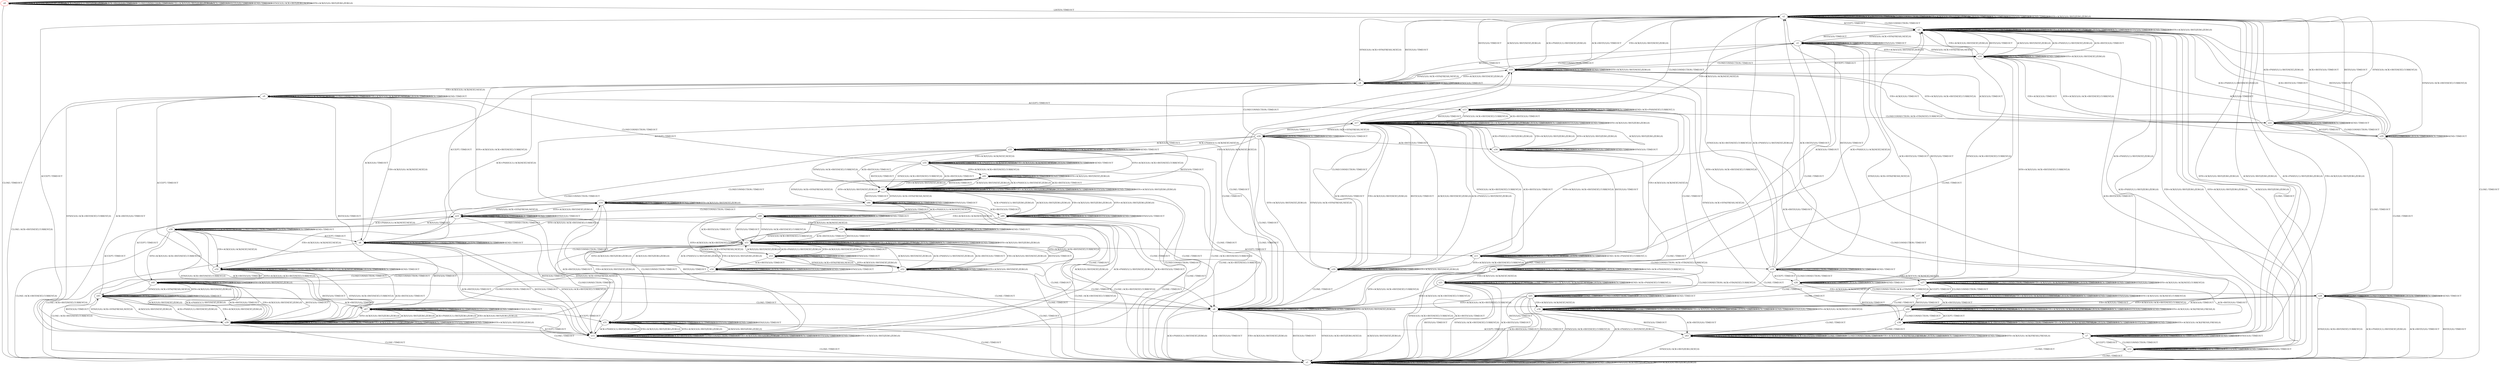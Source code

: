 digraph G {
label=""
s0 [color="red"]
s1
s2
s3
s4
s5
s6
s7
s8
s9
s10
s11
s12
s13
s14
s15
s16
s17
s18
s19
s20
s21
s22
s23
s24
s25
s26
s27
s28
s29
s30
s31
s32
s33
s34
s35
s36
s37
s38
s39
s40
s41
s42
s43
s44
s45
s46
s47
s48
s49
s50
s51
s52
s53
s54
s0 [label="s0"];
s0 -> s0[label=<<table border="0" cellpadding="1" cellspacing="0"><tr><td>ACCEPT</td><td>/</td><td>TIMEOUT</td></tr></table>>]
s0 -> s0[label=<<table border="0" cellpadding="1" cellspacing="0"><tr><td>ACK(V,V,0)</td><td>/</td><td>RST(ZERO,ZERO,0)</td></tr></table>>]
s0 -> s0[label=<<table border="0" cellpadding="1" cellspacing="0"><tr><td>ACK+PSH(V,V,1)</td><td>/</td><td>RST(ZERO,ZERO,0)</td></tr></table>>]
s0 -> s0[label=<<table border="0" cellpadding="1" cellspacing="0"><tr><td>ACK+RST(V,V,0)</td><td>/</td><td>TIMEOUT</td></tr></table>>]
s0 -> s1[label=<<table border="0" cellpadding="1" cellspacing="0"><tr><td>CLOSE</td><td>/</td><td>TIMEOUT</td></tr></table>>]
s0 -> s0[label=<<table border="0" cellpadding="1" cellspacing="0"><tr><td>CLOSECONNECTION</td><td>/</td><td>TIMEOUT</td></tr></table>>]
s0 -> s0[label=<<table border="0" cellpadding="1" cellspacing="0"><tr><td>FIN+ACK(V,V,0)</td><td>/</td><td>RST(ZERO,ZERO,0)</td></tr></table>>]
s0 -> s2[label=<<table border="0" cellpadding="1" cellspacing="0"><tr><td>LISTEN</td><td>/</td><td>TIMEOUT</td></tr></table>>]
s0 -> s0[label=<<table border="0" cellpadding="1" cellspacing="0"><tr><td>RCV</td><td>/</td><td>TIMEOUT</td></tr></table>>]
s0 -> s0[label=<<table border="0" cellpadding="1" cellspacing="0"><tr><td>RST(V,V,0)</td><td>/</td><td>TIMEOUT</td></tr></table>>]
s0 -> s0[label=<<table border="0" cellpadding="1" cellspacing="0"><tr><td>SEND</td><td>/</td><td>TIMEOUT</td></tr></table>>]
s0 -> s0[label=<<table border="0" cellpadding="1" cellspacing="0"><tr><td>SYN(V,V,0)</td><td>/</td><td>ACK+RST(ZERO,NEXT,0)</td></tr></table>>]
s0 -> s0[label=<<table border="0" cellpadding="1" cellspacing="0"><tr><td>SYN+ACK(V,V,0)</td><td>/</td><td>RST(ZERO,ZERO,0)</td></tr></table>>]
s1 [label="s1"];
s1 -> s1[label=<<table border="0" cellpadding="1" cellspacing="0"><tr><td>ACCEPT</td><td>/</td><td>TIMEOUT</td></tr></table>>]
s1 -> s1[label=<<table border="0" cellpadding="1" cellspacing="0"><tr><td>ACK(V,V,0)</td><td>/</td><td>RST(ZERO,ZERO,0)</td></tr></table>>]
s1 -> s1[label=<<table border="0" cellpadding="1" cellspacing="0"><tr><td>ACK+PSH(V,V,1)</td><td>/</td><td>RST(ZERO,ZERO,0)</td></tr></table>>]
s1 -> s1[label=<<table border="0" cellpadding="1" cellspacing="0"><tr><td>ACK+RST(V,V,0)</td><td>/</td><td>TIMEOUT</td></tr></table>>]
s1 -> s1[label=<<table border="0" cellpadding="1" cellspacing="0"><tr><td>CLOSE</td><td>/</td><td>TIMEOUT</td></tr></table>>]
s1 -> s1[label=<<table border="0" cellpadding="1" cellspacing="0"><tr><td>CLOSECONNECTION</td><td>/</td><td>TIMEOUT</td></tr></table>>]
s1 -> s1[label=<<table border="0" cellpadding="1" cellspacing="0"><tr><td>FIN+ACK(V,V,0)</td><td>/</td><td>RST(ZERO,ZERO,0)</td></tr></table>>]
s1 -> s1[label=<<table border="0" cellpadding="1" cellspacing="0"><tr><td>LISTEN</td><td>/</td><td>TIMEOUT</td></tr></table>>]
s1 -> s1[label=<<table border="0" cellpadding="1" cellspacing="0"><tr><td>RCV</td><td>/</td><td>TIMEOUT</td></tr></table>>]
s1 -> s1[label=<<table border="0" cellpadding="1" cellspacing="0"><tr><td>RST(V,V,0)</td><td>/</td><td>TIMEOUT</td></tr></table>>]
s1 -> s1[label=<<table border="0" cellpadding="1" cellspacing="0"><tr><td>SEND</td><td>/</td><td>TIMEOUT</td></tr></table>>]
s1 -> s1[label=<<table border="0" cellpadding="1" cellspacing="0"><tr><td>SYN(V,V,0)</td><td>/</td><td>ACK+RST(ZERO,NEXT,0)</td></tr></table>>]
s1 -> s1[label=<<table border="0" cellpadding="1" cellspacing="0"><tr><td>SYN+ACK(V,V,0)</td><td>/</td><td>RST(ZERO,ZERO,0)</td></tr></table>>]
s2 [label="s2"];
s2 -> s3[label=<<table border="0" cellpadding="1" cellspacing="0"><tr><td>ACCEPT</td><td>/</td><td>TIMEOUT</td></tr></table>>]
s2 -> s2[label=<<table border="0" cellpadding="1" cellspacing="0"><tr><td>ACK(V,V,0)</td><td>/</td><td>RST(ZERO,ZERO,0)</td></tr></table>>]
s2 -> s2[label=<<table border="0" cellpadding="1" cellspacing="0"><tr><td>ACK+PSH(V,V,1)</td><td>/</td><td>RST(ZERO,ZERO,0)</td></tr></table>>]
s2 -> s2[label=<<table border="0" cellpadding="1" cellspacing="0"><tr><td>ACK+RST(V,V,0)</td><td>/</td><td>TIMEOUT</td></tr></table>>]
s2 -> s1[label=<<table border="0" cellpadding="1" cellspacing="0"><tr><td>CLOSE</td><td>/</td><td>TIMEOUT</td></tr></table>>]
s2 -> s2[label=<<table border="0" cellpadding="1" cellspacing="0"><tr><td>CLOSECONNECTION</td><td>/</td><td>TIMEOUT</td></tr></table>>]
s2 -> s2[label=<<table border="0" cellpadding="1" cellspacing="0"><tr><td>FIN+ACK(V,V,0)</td><td>/</td><td>RST(ZERO,ZERO,0)</td></tr></table>>]
s2 -> s2[label=<<table border="0" cellpadding="1" cellspacing="0"><tr><td>LISTEN</td><td>/</td><td>TIMEOUT</td></tr></table>>]
s2 -> s2[label=<<table border="0" cellpadding="1" cellspacing="0"><tr><td>RCV</td><td>/</td><td>TIMEOUT</td></tr></table>>]
s2 -> s2[label=<<table border="0" cellpadding="1" cellspacing="0"><tr><td>RST(V,V,0)</td><td>/</td><td>TIMEOUT</td></tr></table>>]
s2 -> s2[label=<<table border="0" cellpadding="1" cellspacing="0"><tr><td>SEND</td><td>/</td><td>TIMEOUT</td></tr></table>>]
s2 -> s4[label=<<table border="0" cellpadding="1" cellspacing="0"><tr><td>SYN(V,V,0)</td><td>/</td><td>ACK+SYN(FRESH,NEXT,0)</td></tr></table>>]
s2 -> s2[label=<<table border="0" cellpadding="1" cellspacing="0"><tr><td>SYN+ACK(V,V,0)</td><td>/</td><td>RST(ZERO,ZERO,0)</td></tr></table>>]
s3 [label="s3"];
s3 -> s3[label=<<table border="0" cellpadding="1" cellspacing="0"><tr><td>ACCEPT</td><td>/</td><td>TIMEOUT</td></tr></table>>]
s3 -> s3[label=<<table border="0" cellpadding="1" cellspacing="0"><tr><td>ACK(V,V,0)</td><td>/</td><td>RST(ZERO,ZERO,0)</td></tr></table>>]
s3 -> s3[label=<<table border="0" cellpadding="1" cellspacing="0"><tr><td>ACK+PSH(V,V,1)</td><td>/</td><td>RST(ZERO,ZERO,0)</td></tr></table>>]
s3 -> s3[label=<<table border="0" cellpadding="1" cellspacing="0"><tr><td>ACK+RST(V,V,0)</td><td>/</td><td>TIMEOUT</td></tr></table>>]
s3 -> s1[label=<<table border="0" cellpadding="1" cellspacing="0"><tr><td>CLOSE</td><td>/</td><td>TIMEOUT</td></tr></table>>]
s3 -> s2[label=<<table border="0" cellpadding="1" cellspacing="0"><tr><td>CLOSECONNECTION</td><td>/</td><td>TIMEOUT</td></tr></table>>]
s3 -> s3[label=<<table border="0" cellpadding="1" cellspacing="0"><tr><td>FIN+ACK(V,V,0)</td><td>/</td><td>RST(ZERO,ZERO,0)</td></tr></table>>]
s3 -> s3[label=<<table border="0" cellpadding="1" cellspacing="0"><tr><td>LISTEN</td><td>/</td><td>TIMEOUT</td></tr></table>>]
s3 -> s3[label=<<table border="0" cellpadding="1" cellspacing="0"><tr><td>RCV</td><td>/</td><td>TIMEOUT</td></tr></table>>]
s3 -> s3[label=<<table border="0" cellpadding="1" cellspacing="0"><tr><td>RST(V,V,0)</td><td>/</td><td>TIMEOUT</td></tr></table>>]
s3 -> s3[label=<<table border="0" cellpadding="1" cellspacing="0"><tr><td>SEND</td><td>/</td><td>TIMEOUT</td></tr></table>>]
s3 -> s5[label=<<table border="0" cellpadding="1" cellspacing="0"><tr><td>SYN(V,V,0)</td><td>/</td><td>ACK+SYN(FRESH,NEXT,0)</td></tr></table>>]
s3 -> s3[label=<<table border="0" cellpadding="1" cellspacing="0"><tr><td>SYN+ACK(V,V,0)</td><td>/</td><td>RST(ZERO,ZERO,0)</td></tr></table>>]
s4 [label="s4"];
s4 -> s5[label=<<table border="0" cellpadding="1" cellspacing="0"><tr><td>ACCEPT</td><td>/</td><td>TIMEOUT</td></tr></table>>]
s4 -> s6[label=<<table border="0" cellpadding="1" cellspacing="0"><tr><td>ACK(V,V,0)</td><td>/</td><td>TIMEOUT</td></tr></table>>]
s4 -> s6[label=<<table border="0" cellpadding="1" cellspacing="0"><tr><td>ACK+PSH(V,V,1)</td><td>/</td><td>ACK(NEXT,NEXT,0)</td></tr></table>>]
s4 -> s7[label=<<table border="0" cellpadding="1" cellspacing="0"><tr><td>ACK+RST(V,V,0)</td><td>/</td><td>TIMEOUT</td></tr></table>>]
s4 -> s8[label=<<table border="0" cellpadding="1" cellspacing="0"><tr><td>CLOSE</td><td>/</td><td>TIMEOUT</td></tr></table>>]
s4 -> s4[label=<<table border="0" cellpadding="1" cellspacing="0"><tr><td>CLOSECONNECTION</td><td>/</td><td>TIMEOUT</td></tr></table>>]
s4 -> s9[label=<<table border="0" cellpadding="1" cellspacing="0"><tr><td>FIN+ACK(V,V,0)</td><td>/</td><td>ACK(NEXT,NEXT,0)</td></tr></table>>]
s4 -> s4[label=<<table border="0" cellpadding="1" cellspacing="0"><tr><td>LISTEN</td><td>/</td><td>TIMEOUT</td></tr></table>>]
s4 -> s4[label=<<table border="0" cellpadding="1" cellspacing="0"><tr><td>RCV</td><td>/</td><td>TIMEOUT</td></tr></table>>]
s4 -> s2[label=<<table border="0" cellpadding="1" cellspacing="0"><tr><td>RST(V,V,0)</td><td>/</td><td>TIMEOUT</td></tr></table>>]
s4 -> s4[label=<<table border="0" cellpadding="1" cellspacing="0"><tr><td>SEND</td><td>/</td><td>TIMEOUT</td></tr></table>>]
s4 -> s4[label=<<table border="0" cellpadding="1" cellspacing="0"><tr><td>SYN(V,V,0)</td><td>/</td><td>TIMEOUT</td></tr></table>>]
s4 -> s10[label=<<table border="0" cellpadding="1" cellspacing="0"><tr><td>SYN+ACK(V,V,0)</td><td>/</td><td>RST(NEXT,ZERO,0)</td></tr></table>>]
s5 [label="s5"];
s5 -> s5[label=<<table border="0" cellpadding="1" cellspacing="0"><tr><td>ACCEPT</td><td>/</td><td>TIMEOUT</td></tr></table>>]
s5 -> s11[label=<<table border="0" cellpadding="1" cellspacing="0"><tr><td>ACK(V,V,0)</td><td>/</td><td>TIMEOUT</td></tr></table>>]
s5 -> s11[label=<<table border="0" cellpadding="1" cellspacing="0"><tr><td>ACK+PSH(V,V,1)</td><td>/</td><td>ACK(NEXT,NEXT,0)</td></tr></table>>]
s5 -> s12[label=<<table border="0" cellpadding="1" cellspacing="0"><tr><td>ACK+RST(V,V,0)</td><td>/</td><td>TIMEOUT</td></tr></table>>]
s5 -> s8[label=<<table border="0" cellpadding="1" cellspacing="0"><tr><td>CLOSE</td><td>/</td><td>TIMEOUT</td></tr></table>>]
s5 -> s4[label=<<table border="0" cellpadding="1" cellspacing="0"><tr><td>CLOSECONNECTION</td><td>/</td><td>TIMEOUT</td></tr></table>>]
s5 -> s13[label=<<table border="0" cellpadding="1" cellspacing="0"><tr><td>FIN+ACK(V,V,0)</td><td>/</td><td>ACK(NEXT,NEXT,0)</td></tr></table>>]
s5 -> s5[label=<<table border="0" cellpadding="1" cellspacing="0"><tr><td>LISTEN</td><td>/</td><td>TIMEOUT</td></tr></table>>]
s5 -> s5[label=<<table border="0" cellpadding="1" cellspacing="0"><tr><td>RCV</td><td>/</td><td>TIMEOUT</td></tr></table>>]
s5 -> s3[label=<<table border="0" cellpadding="1" cellspacing="0"><tr><td>RST(V,V,0)</td><td>/</td><td>TIMEOUT</td></tr></table>>]
s5 -> s5[label=<<table border="0" cellpadding="1" cellspacing="0"><tr><td>SEND</td><td>/</td><td>TIMEOUT</td></tr></table>>]
s5 -> s5[label=<<table border="0" cellpadding="1" cellspacing="0"><tr><td>SYN(V,V,0)</td><td>/</td><td>TIMEOUT</td></tr></table>>]
s5 -> s14[label=<<table border="0" cellpadding="1" cellspacing="0"><tr><td>SYN+ACK(V,V,0)</td><td>/</td><td>RST(NEXT,ZERO,0)</td></tr></table>>]
s6 [label="s6"];
s6 -> s11[label=<<table border="0" cellpadding="1" cellspacing="0"><tr><td>ACCEPT</td><td>/</td><td>TIMEOUT</td></tr></table>>]
s6 -> s6[label=<<table border="0" cellpadding="1" cellspacing="0"><tr><td>ACK(V,V,0)</td><td>/</td><td>TIMEOUT</td></tr></table>>]
s6 -> s6[label=<<table border="0" cellpadding="1" cellspacing="0"><tr><td>ACK+PSH(V,V,1)</td><td>/</td><td>ACK(NEXT,NEXT,0)</td></tr></table>>]
s6 -> s15[label=<<table border="0" cellpadding="1" cellspacing="0"><tr><td>ACK+RST(V,V,0)</td><td>/</td><td>TIMEOUT</td></tr></table>>]
s6 -> s1[label=<<table border="0" cellpadding="1" cellspacing="0"><tr><td>CLOSE</td><td>/</td><td>ACK+RST(NEXT,CURRENT,0)</td></tr></table>>]
s6 -> s6[label=<<table border="0" cellpadding="1" cellspacing="0"><tr><td>CLOSECONNECTION</td><td>/</td><td>TIMEOUT</td></tr></table>>]
s6 -> s9[label=<<table border="0" cellpadding="1" cellspacing="0"><tr><td>FIN+ACK(V,V,0)</td><td>/</td><td>ACK(NEXT,NEXT,0)</td></tr></table>>]
s6 -> s6[label=<<table border="0" cellpadding="1" cellspacing="0"><tr><td>LISTEN</td><td>/</td><td>TIMEOUT</td></tr></table>>]
s6 -> s6[label=<<table border="0" cellpadding="1" cellspacing="0"><tr><td>RCV</td><td>/</td><td>TIMEOUT</td></tr></table>>]
s6 -> s15[label=<<table border="0" cellpadding="1" cellspacing="0"><tr><td>RST(V,V,0)</td><td>/</td><td>TIMEOUT</td></tr></table>>]
s6 -> s6[label=<<table border="0" cellpadding="1" cellspacing="0"><tr><td>SEND</td><td>/</td><td>TIMEOUT</td></tr></table>>]
s6 -> s15[label=<<table border="0" cellpadding="1" cellspacing="0"><tr><td>SYN(V,V,0)</td><td>/</td><td>ACK+RST(NEXT,CURRENT,0)</td></tr></table>>]
s6 -> s16[label=<<table border="0" cellpadding="1" cellspacing="0"><tr><td>SYN+ACK(V,V,0)</td><td>/</td><td>ACK+RST(NEXT,CURRENT,0)</td></tr></table>>]
s7 [label="s7"];
s7 -> s12[label=<<table border="0" cellpadding="1" cellspacing="0"><tr><td>ACCEPT</td><td>/</td><td>TIMEOUT</td></tr></table>>]
s7 -> s2[label=<<table border="0" cellpadding="1" cellspacing="0"><tr><td>ACK(V,V,0)</td><td>/</td><td>RST(ZERO,ZERO,0)</td></tr></table>>]
s7 -> s2[label=<<table border="0" cellpadding="1" cellspacing="0"><tr><td>ACK+PSH(V,V,1)</td><td>/</td><td>RST(ZERO,ZERO,0)</td></tr></table>>]
s7 -> s7[label=<<table border="0" cellpadding="1" cellspacing="0"><tr><td>ACK+RST(V,V,0)</td><td>/</td><td>TIMEOUT</td></tr></table>>]
s7 -> s1[label=<<table border="0" cellpadding="1" cellspacing="0"><tr><td>CLOSE</td><td>/</td><td>TIMEOUT</td></tr></table>>]
s7 -> s7[label=<<table border="0" cellpadding="1" cellspacing="0"><tr><td>CLOSECONNECTION</td><td>/</td><td>TIMEOUT</td></tr></table>>]
s7 -> s2[label=<<table border="0" cellpadding="1" cellspacing="0"><tr><td>FIN+ACK(V,V,0)</td><td>/</td><td>RST(ZERO,ZERO,0)</td></tr></table>>]
s7 -> s7[label=<<table border="0" cellpadding="1" cellspacing="0"><tr><td>LISTEN</td><td>/</td><td>TIMEOUT</td></tr></table>>]
s7 -> s7[label=<<table border="0" cellpadding="1" cellspacing="0"><tr><td>RCV</td><td>/</td><td>TIMEOUT</td></tr></table>>]
s7 -> s7[label=<<table border="0" cellpadding="1" cellspacing="0"><tr><td>RST(V,V,0)</td><td>/</td><td>TIMEOUT</td></tr></table>>]
s7 -> s7[label=<<table border="0" cellpadding="1" cellspacing="0"><tr><td>SEND</td><td>/</td><td>TIMEOUT</td></tr></table>>]
s7 -> s7[label=<<table border="0" cellpadding="1" cellspacing="0"><tr><td>SYN(V,V,0)</td><td>/</td><td>TIMEOUT</td></tr></table>>]
s7 -> s2[label=<<table border="0" cellpadding="1" cellspacing="0"><tr><td>SYN+ACK(V,V,0)</td><td>/</td><td>RST(ZERO,ZERO,0)</td></tr></table>>]
s8 [label="s8"];
s8 -> s8[label=<<table border="0" cellpadding="1" cellspacing="0"><tr><td>ACCEPT</td><td>/</td><td>TIMEOUT</td></tr></table>>]
s8 -> s1[label=<<table border="0" cellpadding="1" cellspacing="0"><tr><td>ACK(V,V,0)</td><td>/</td><td>RST(NEXT,ZERO,0)</td></tr></table>>]
s8 -> s1[label=<<table border="0" cellpadding="1" cellspacing="0"><tr><td>ACK+PSH(V,V,1)</td><td>/</td><td>RST(NEXT,ZERO,0)</td></tr></table>>]
s8 -> s1[label=<<table border="0" cellpadding="1" cellspacing="0"><tr><td>ACK+RST(V,V,0)</td><td>/</td><td>TIMEOUT</td></tr></table>>]
s8 -> s8[label=<<table border="0" cellpadding="1" cellspacing="0"><tr><td>CLOSE</td><td>/</td><td>TIMEOUT</td></tr></table>>]
s8 -> s8[label=<<table border="0" cellpadding="1" cellspacing="0"><tr><td>CLOSECONNECTION</td><td>/</td><td>TIMEOUT</td></tr></table>>]
s8 -> s1[label=<<table border="0" cellpadding="1" cellspacing="0"><tr><td>FIN+ACK(V,V,0)</td><td>/</td><td>RST(NEXT,ZERO,0)</td></tr></table>>]
s8 -> s8[label=<<table border="0" cellpadding="1" cellspacing="0"><tr><td>LISTEN</td><td>/</td><td>TIMEOUT</td></tr></table>>]
s8 -> s8[label=<<table border="0" cellpadding="1" cellspacing="0"><tr><td>RCV</td><td>/</td><td>TIMEOUT</td></tr></table>>]
s8 -> s1[label=<<table border="0" cellpadding="1" cellspacing="0"><tr><td>RST(V,V,0)</td><td>/</td><td>TIMEOUT</td></tr></table>>]
s8 -> s8[label=<<table border="0" cellpadding="1" cellspacing="0"><tr><td>SEND</td><td>/</td><td>TIMEOUT</td></tr></table>>]
s8 -> s1[label=<<table border="0" cellpadding="1" cellspacing="0"><tr><td>SYN(V,V,0)</td><td>/</td><td>ACK+RST(ZERO,NEXT,0)</td></tr></table>>]
s8 -> s8[label=<<table border="0" cellpadding="1" cellspacing="0"><tr><td>SYN+ACK(V,V,0)</td><td>/</td><td>RST(NEXT,ZERO,0)</td></tr></table>>]
s9 [label="s9"];
s9 -> s13[label=<<table border="0" cellpadding="1" cellspacing="0"><tr><td>ACCEPT</td><td>/</td><td>TIMEOUT</td></tr></table>>]
s9 -> s9[label=<<table border="0" cellpadding="1" cellspacing="0"><tr><td>ACK(V,V,0)</td><td>/</td><td>TIMEOUT</td></tr></table>>]
s9 -> s9[label=<<table border="0" cellpadding="1" cellspacing="0"><tr><td>ACK+PSH(V,V,1)</td><td>/</td><td>ACK(NEXT,NEXT,0)</td></tr></table>>]
s9 -> s15[label=<<table border="0" cellpadding="1" cellspacing="0"><tr><td>ACK+RST(V,V,0)</td><td>/</td><td>TIMEOUT</td></tr></table>>]
s9 -> s1[label=<<table border="0" cellpadding="1" cellspacing="0"><tr><td>CLOSE</td><td>/</td><td>ACK+RST(NEXT,CURRENT,0)</td></tr></table>>]
s9 -> s9[label=<<table border="0" cellpadding="1" cellspacing="0"><tr><td>CLOSECONNECTION</td><td>/</td><td>TIMEOUT</td></tr></table>>]
s9 -> s9[label=<<table border="0" cellpadding="1" cellspacing="0"><tr><td>FIN+ACK(V,V,0)</td><td>/</td><td>ACK(NEXT,NEXT,0)</td></tr></table>>]
s9 -> s9[label=<<table border="0" cellpadding="1" cellspacing="0"><tr><td>LISTEN</td><td>/</td><td>TIMEOUT</td></tr></table>>]
s9 -> s9[label=<<table border="0" cellpadding="1" cellspacing="0"><tr><td>RCV</td><td>/</td><td>TIMEOUT</td></tr></table>>]
s9 -> s15[label=<<table border="0" cellpadding="1" cellspacing="0"><tr><td>RST(V,V,0)</td><td>/</td><td>TIMEOUT</td></tr></table>>]
s9 -> s9[label=<<table border="0" cellpadding="1" cellspacing="0"><tr><td>SEND</td><td>/</td><td>TIMEOUT</td></tr></table>>]
s9 -> s15[label=<<table border="0" cellpadding="1" cellspacing="0"><tr><td>SYN(V,V,0)</td><td>/</td><td>ACK+RST(NEXT,CURRENT,0)</td></tr></table>>]
s9 -> s16[label=<<table border="0" cellpadding="1" cellspacing="0"><tr><td>SYN+ACK(V,V,0)</td><td>/</td><td>ACK+RST(NEXT,CURRENT,0)</td></tr></table>>]
s10 [label="s10"];
s10 -> s14[label=<<table border="0" cellpadding="1" cellspacing="0"><tr><td>ACCEPT</td><td>/</td><td>TIMEOUT</td></tr></table>>]
s10 -> s2[label=<<table border="0" cellpadding="1" cellspacing="0"><tr><td>ACK(V,V,0)</td><td>/</td><td>RST(NEXT,ZERO,0)</td></tr></table>>]
s10 -> s2[label=<<table border="0" cellpadding="1" cellspacing="0"><tr><td>ACK+PSH(V,V,1)</td><td>/</td><td>RST(NEXT,ZERO,0)</td></tr></table>>]
s10 -> s2[label=<<table border="0" cellpadding="1" cellspacing="0"><tr><td>ACK+RST(V,V,0)</td><td>/</td><td>TIMEOUT</td></tr></table>>]
s10 -> s8[label=<<table border="0" cellpadding="1" cellspacing="0"><tr><td>CLOSE</td><td>/</td><td>TIMEOUT</td></tr></table>>]
s10 -> s10[label=<<table border="0" cellpadding="1" cellspacing="0"><tr><td>CLOSECONNECTION</td><td>/</td><td>TIMEOUT</td></tr></table>>]
s10 -> s2[label=<<table border="0" cellpadding="1" cellspacing="0"><tr><td>FIN+ACK(V,V,0)</td><td>/</td><td>RST(NEXT,ZERO,0)</td></tr></table>>]
s10 -> s10[label=<<table border="0" cellpadding="1" cellspacing="0"><tr><td>LISTEN</td><td>/</td><td>TIMEOUT</td></tr></table>>]
s10 -> s10[label=<<table border="0" cellpadding="1" cellspacing="0"><tr><td>RCV</td><td>/</td><td>TIMEOUT</td></tr></table>>]
s10 -> s2[label=<<table border="0" cellpadding="1" cellspacing="0"><tr><td>RST(V,V,0)</td><td>/</td><td>TIMEOUT</td></tr></table>>]
s10 -> s10[label=<<table border="0" cellpadding="1" cellspacing="0"><tr><td>SEND</td><td>/</td><td>TIMEOUT</td></tr></table>>]
s10 -> s4[label=<<table border="0" cellpadding="1" cellspacing="0"><tr><td>SYN(V,V,0)</td><td>/</td><td>ACK+SYN(FRESH,NEXT,0)</td></tr></table>>]
s10 -> s10[label=<<table border="0" cellpadding="1" cellspacing="0"><tr><td>SYN+ACK(V,V,0)</td><td>/</td><td>RST(NEXT,ZERO,0)</td></tr></table>>]
s11 [label="s11"];
s11 -> s11[label=<<table border="0" cellpadding="1" cellspacing="0"><tr><td>ACCEPT</td><td>/</td><td>TIMEOUT</td></tr></table>>]
s11 -> s11[label=<<table border="0" cellpadding="1" cellspacing="0"><tr><td>ACK(V,V,0)</td><td>/</td><td>TIMEOUT</td></tr></table>>]
s11 -> s11[label=<<table border="0" cellpadding="1" cellspacing="0"><tr><td>ACK+PSH(V,V,1)</td><td>/</td><td>ACK(NEXT,NEXT,0)</td></tr></table>>]
s11 -> s17[label=<<table border="0" cellpadding="1" cellspacing="0"><tr><td>ACK+RST(V,V,0)</td><td>/</td><td>TIMEOUT</td></tr></table>>]
s11 -> s18[label=<<table border="0" cellpadding="1" cellspacing="0"><tr><td>CLOSE</td><td>/</td><td>TIMEOUT</td></tr></table>>]
s11 -> s19[label=<<table border="0" cellpadding="1" cellspacing="0"><tr><td>CLOSECONNECTION</td><td>/</td><td>ACK+FIN(NEXT,CURRENT,0)</td></tr></table>>]
s11 -> s13[label=<<table border="0" cellpadding="1" cellspacing="0"><tr><td>FIN+ACK(V,V,0)</td><td>/</td><td>ACK(NEXT,NEXT,0)</td></tr></table>>]
s11 -> s11[label=<<table border="0" cellpadding="1" cellspacing="0"><tr><td>LISTEN</td><td>/</td><td>TIMEOUT</td></tr></table>>]
s11 -> s11[label=<<table border="0" cellpadding="1" cellspacing="0"><tr><td>RCV</td><td>/</td><td>TIMEOUT</td></tr></table>>]
s11 -> s17[label=<<table border="0" cellpadding="1" cellspacing="0"><tr><td>RST(V,V,0)</td><td>/</td><td>TIMEOUT</td></tr></table>>]
s11 -> s11[label=<<table border="0" cellpadding="1" cellspacing="0"><tr><td>SEND</td><td>/</td><td>ACK+PSH(NEXT,CURRENT,1)</td></tr></table>>]
s11 -> s17[label=<<table border="0" cellpadding="1" cellspacing="0"><tr><td>SYN(V,V,0)</td><td>/</td><td>ACK+RST(NEXT,CURRENT,0)</td></tr></table>>]
s11 -> s20[label=<<table border="0" cellpadding="1" cellspacing="0"><tr><td>SYN+ACK(V,V,0)</td><td>/</td><td>ACK+RST(NEXT,CURRENT,0)</td></tr></table>>]
s12 [label="s12"];
s12 -> s12[label=<<table border="0" cellpadding="1" cellspacing="0"><tr><td>ACCEPT</td><td>/</td><td>TIMEOUT</td></tr></table>>]
s12 -> s3[label=<<table border="0" cellpadding="1" cellspacing="0"><tr><td>ACK(V,V,0)</td><td>/</td><td>RST(ZERO,ZERO,0)</td></tr></table>>]
s12 -> s3[label=<<table border="0" cellpadding="1" cellspacing="0"><tr><td>ACK+PSH(V,V,1)</td><td>/</td><td>RST(ZERO,ZERO,0)</td></tr></table>>]
s12 -> s12[label=<<table border="0" cellpadding="1" cellspacing="0"><tr><td>ACK+RST(V,V,0)</td><td>/</td><td>TIMEOUT</td></tr></table>>]
s12 -> s1[label=<<table border="0" cellpadding="1" cellspacing="0"><tr><td>CLOSE</td><td>/</td><td>TIMEOUT</td></tr></table>>]
s12 -> s7[label=<<table border="0" cellpadding="1" cellspacing="0"><tr><td>CLOSECONNECTION</td><td>/</td><td>TIMEOUT</td></tr></table>>]
s12 -> s3[label=<<table border="0" cellpadding="1" cellspacing="0"><tr><td>FIN+ACK(V,V,0)</td><td>/</td><td>RST(ZERO,ZERO,0)</td></tr></table>>]
s12 -> s12[label=<<table border="0" cellpadding="1" cellspacing="0"><tr><td>LISTEN</td><td>/</td><td>TIMEOUT</td></tr></table>>]
s12 -> s12[label=<<table border="0" cellpadding="1" cellspacing="0"><tr><td>RCV</td><td>/</td><td>TIMEOUT</td></tr></table>>]
s12 -> s12[label=<<table border="0" cellpadding="1" cellspacing="0"><tr><td>RST(V,V,0)</td><td>/</td><td>TIMEOUT</td></tr></table>>]
s12 -> s12[label=<<table border="0" cellpadding="1" cellspacing="0"><tr><td>SEND</td><td>/</td><td>TIMEOUT</td></tr></table>>]
s12 -> s12[label=<<table border="0" cellpadding="1" cellspacing="0"><tr><td>SYN(V,V,0)</td><td>/</td><td>TIMEOUT</td></tr></table>>]
s12 -> s3[label=<<table border="0" cellpadding="1" cellspacing="0"><tr><td>SYN+ACK(V,V,0)</td><td>/</td><td>RST(ZERO,ZERO,0)</td></tr></table>>]
s13 [label="s13"];
s13 -> s13[label=<<table border="0" cellpadding="1" cellspacing="0"><tr><td>ACCEPT</td><td>/</td><td>TIMEOUT</td></tr></table>>]
s13 -> s13[label=<<table border="0" cellpadding="1" cellspacing="0"><tr><td>ACK(V,V,0)</td><td>/</td><td>TIMEOUT</td></tr></table>>]
s13 -> s13[label=<<table border="0" cellpadding="1" cellspacing="0"><tr><td>ACK+PSH(V,V,1)</td><td>/</td><td>ACK(NEXT,NEXT,0)</td></tr></table>>]
s13 -> s17[label=<<table border="0" cellpadding="1" cellspacing="0"><tr><td>ACK+RST(V,V,0)</td><td>/</td><td>TIMEOUT</td></tr></table>>]
s13 -> s21[label=<<table border="0" cellpadding="1" cellspacing="0"><tr><td>CLOSE</td><td>/</td><td>TIMEOUT</td></tr></table>>]
s13 -> s22[label=<<table border="0" cellpadding="1" cellspacing="0"><tr><td>CLOSECONNECTION</td><td>/</td><td>ACK+FIN(NEXT,CURRENT,0)</td></tr></table>>]
s13 -> s13[label=<<table border="0" cellpadding="1" cellspacing="0"><tr><td>FIN+ACK(V,V,0)</td><td>/</td><td>ACK(NEXT,NEXT,0)</td></tr></table>>]
s13 -> s13[label=<<table border="0" cellpadding="1" cellspacing="0"><tr><td>LISTEN</td><td>/</td><td>TIMEOUT</td></tr></table>>]
s13 -> s13[label=<<table border="0" cellpadding="1" cellspacing="0"><tr><td>RCV</td><td>/</td><td>TIMEOUT</td></tr></table>>]
s13 -> s17[label=<<table border="0" cellpadding="1" cellspacing="0"><tr><td>RST(V,V,0)</td><td>/</td><td>TIMEOUT</td></tr></table>>]
s13 -> s13[label=<<table border="0" cellpadding="1" cellspacing="0"><tr><td>SEND</td><td>/</td><td>ACK+PSH(NEXT,CURRENT,1)</td></tr></table>>]
s13 -> s17[label=<<table border="0" cellpadding="1" cellspacing="0"><tr><td>SYN(V,V,0)</td><td>/</td><td>ACK+RST(NEXT,CURRENT,0)</td></tr></table>>]
s13 -> s20[label=<<table border="0" cellpadding="1" cellspacing="0"><tr><td>SYN+ACK(V,V,0)</td><td>/</td><td>ACK+RST(NEXT,CURRENT,0)</td></tr></table>>]
s14 [label="s14"];
s14 -> s14[label=<<table border="0" cellpadding="1" cellspacing="0"><tr><td>ACCEPT</td><td>/</td><td>TIMEOUT</td></tr></table>>]
s14 -> s3[label=<<table border="0" cellpadding="1" cellspacing="0"><tr><td>ACK(V,V,0)</td><td>/</td><td>RST(NEXT,ZERO,0)</td></tr></table>>]
s14 -> s3[label=<<table border="0" cellpadding="1" cellspacing="0"><tr><td>ACK+PSH(V,V,1)</td><td>/</td><td>RST(NEXT,ZERO,0)</td></tr></table>>]
s14 -> s3[label=<<table border="0" cellpadding="1" cellspacing="0"><tr><td>ACK+RST(V,V,0)</td><td>/</td><td>TIMEOUT</td></tr></table>>]
s14 -> s8[label=<<table border="0" cellpadding="1" cellspacing="0"><tr><td>CLOSE</td><td>/</td><td>TIMEOUT</td></tr></table>>]
s14 -> s10[label=<<table border="0" cellpadding="1" cellspacing="0"><tr><td>CLOSECONNECTION</td><td>/</td><td>TIMEOUT</td></tr></table>>]
s14 -> s3[label=<<table border="0" cellpadding="1" cellspacing="0"><tr><td>FIN+ACK(V,V,0)</td><td>/</td><td>RST(NEXT,ZERO,0)</td></tr></table>>]
s14 -> s14[label=<<table border="0" cellpadding="1" cellspacing="0"><tr><td>LISTEN</td><td>/</td><td>TIMEOUT</td></tr></table>>]
s14 -> s14[label=<<table border="0" cellpadding="1" cellspacing="0"><tr><td>RCV</td><td>/</td><td>TIMEOUT</td></tr></table>>]
s14 -> s3[label=<<table border="0" cellpadding="1" cellspacing="0"><tr><td>RST(V,V,0)</td><td>/</td><td>TIMEOUT</td></tr></table>>]
s14 -> s14[label=<<table border="0" cellpadding="1" cellspacing="0"><tr><td>SEND</td><td>/</td><td>TIMEOUT</td></tr></table>>]
s14 -> s5[label=<<table border="0" cellpadding="1" cellspacing="0"><tr><td>SYN(V,V,0)</td><td>/</td><td>ACK+SYN(FRESH,NEXT,0)</td></tr></table>>]
s14 -> s14[label=<<table border="0" cellpadding="1" cellspacing="0"><tr><td>SYN+ACK(V,V,0)</td><td>/</td><td>RST(NEXT,ZERO,0)</td></tr></table>>]
s15 [label="s15"];
s15 -> s2[label=<<table border="0" cellpadding="1" cellspacing="0"><tr><td>ACCEPT</td><td>/</td><td>TIMEOUT</td></tr></table>>]
s15 -> s15[label=<<table border="0" cellpadding="1" cellspacing="0"><tr><td>ACK(V,V,0)</td><td>/</td><td>RST(ZERO,ZERO,0)</td></tr></table>>]
s15 -> s15[label=<<table border="0" cellpadding="1" cellspacing="0"><tr><td>ACK+PSH(V,V,1)</td><td>/</td><td>RST(ZERO,ZERO,0)</td></tr></table>>]
s15 -> s15[label=<<table border="0" cellpadding="1" cellspacing="0"><tr><td>ACK+RST(V,V,0)</td><td>/</td><td>TIMEOUT</td></tr></table>>]
s15 -> s1[label=<<table border="0" cellpadding="1" cellspacing="0"><tr><td>CLOSE</td><td>/</td><td>TIMEOUT</td></tr></table>>]
s15 -> s15[label=<<table border="0" cellpadding="1" cellspacing="0"><tr><td>CLOSECONNECTION</td><td>/</td><td>TIMEOUT</td></tr></table>>]
s15 -> s15[label=<<table border="0" cellpadding="1" cellspacing="0"><tr><td>FIN+ACK(V,V,0)</td><td>/</td><td>RST(ZERO,ZERO,0)</td></tr></table>>]
s15 -> s15[label=<<table border="0" cellpadding="1" cellspacing="0"><tr><td>LISTEN</td><td>/</td><td>TIMEOUT</td></tr></table>>]
s15 -> s15[label=<<table border="0" cellpadding="1" cellspacing="0"><tr><td>RCV</td><td>/</td><td>TIMEOUT</td></tr></table>>]
s15 -> s15[label=<<table border="0" cellpadding="1" cellspacing="0"><tr><td>RST(V,V,0)</td><td>/</td><td>TIMEOUT</td></tr></table>>]
s15 -> s15[label=<<table border="0" cellpadding="1" cellspacing="0"><tr><td>SEND</td><td>/</td><td>TIMEOUT</td></tr></table>>]
s15 -> s23[label=<<table border="0" cellpadding="1" cellspacing="0"><tr><td>SYN(V,V,0)</td><td>/</td><td>ACK+SYN(FRESH,NEXT,0)</td></tr></table>>]
s15 -> s15[label=<<table border="0" cellpadding="1" cellspacing="0"><tr><td>SYN+ACK(V,V,0)</td><td>/</td><td>RST(ZERO,ZERO,0)</td></tr></table>>]
s16 [label="s16"];
s16 -> s10[label=<<table border="0" cellpadding="1" cellspacing="0"><tr><td>ACCEPT</td><td>/</td><td>TIMEOUT</td></tr></table>>]
s16 -> s15[label=<<table border="0" cellpadding="1" cellspacing="0"><tr><td>ACK(V,V,0)</td><td>/</td><td>RST(NEXT,ZERO,0)</td></tr></table>>]
s16 -> s15[label=<<table border="0" cellpadding="1" cellspacing="0"><tr><td>ACK+PSH(V,V,1)</td><td>/</td><td>RST(NEXT,ZERO,0)</td></tr></table>>]
s16 -> s15[label=<<table border="0" cellpadding="1" cellspacing="0"><tr><td>ACK+RST(V,V,0)</td><td>/</td><td>TIMEOUT</td></tr></table>>]
s16 -> s8[label=<<table border="0" cellpadding="1" cellspacing="0"><tr><td>CLOSE</td><td>/</td><td>TIMEOUT</td></tr></table>>]
s16 -> s16[label=<<table border="0" cellpadding="1" cellspacing="0"><tr><td>CLOSECONNECTION</td><td>/</td><td>TIMEOUT</td></tr></table>>]
s16 -> s15[label=<<table border="0" cellpadding="1" cellspacing="0"><tr><td>FIN+ACK(V,V,0)</td><td>/</td><td>RST(NEXT,ZERO,0)</td></tr></table>>]
s16 -> s16[label=<<table border="0" cellpadding="1" cellspacing="0"><tr><td>LISTEN</td><td>/</td><td>TIMEOUT</td></tr></table>>]
s16 -> s16[label=<<table border="0" cellpadding="1" cellspacing="0"><tr><td>RCV</td><td>/</td><td>TIMEOUT</td></tr></table>>]
s16 -> s15[label=<<table border="0" cellpadding="1" cellspacing="0"><tr><td>RST(V,V,0)</td><td>/</td><td>TIMEOUT</td></tr></table>>]
s16 -> s16[label=<<table border="0" cellpadding="1" cellspacing="0"><tr><td>SEND</td><td>/</td><td>TIMEOUT</td></tr></table>>]
s16 -> s23[label=<<table border="0" cellpadding="1" cellspacing="0"><tr><td>SYN(V,V,0)</td><td>/</td><td>ACK+SYN(FRESH,NEXT,0)</td></tr></table>>]
s16 -> s16[label=<<table border="0" cellpadding="1" cellspacing="0"><tr><td>SYN+ACK(V,V,0)</td><td>/</td><td>RST(NEXT,ZERO,0)</td></tr></table>>]
s17 [label="s17"];
s17 -> s17[label=<<table border="0" cellpadding="1" cellspacing="0"><tr><td>ACCEPT</td><td>/</td><td>TIMEOUT</td></tr></table>>]
s17 -> s17[label=<<table border="0" cellpadding="1" cellspacing="0"><tr><td>ACK(V,V,0)</td><td>/</td><td>RST(ZERO,ZERO,0)</td></tr></table>>]
s17 -> s17[label=<<table border="0" cellpadding="1" cellspacing="0"><tr><td>ACK+PSH(V,V,1)</td><td>/</td><td>RST(ZERO,ZERO,0)</td></tr></table>>]
s17 -> s17[label=<<table border="0" cellpadding="1" cellspacing="0"><tr><td>ACK+RST(V,V,0)</td><td>/</td><td>TIMEOUT</td></tr></table>>]
s17 -> s1[label=<<table border="0" cellpadding="1" cellspacing="0"><tr><td>CLOSE</td><td>/</td><td>TIMEOUT</td></tr></table>>]
s17 -> s2[label=<<table border="0" cellpadding="1" cellspacing="0"><tr><td>CLOSECONNECTION</td><td>/</td><td>TIMEOUT</td></tr></table>>]
s17 -> s17[label=<<table border="0" cellpadding="1" cellspacing="0"><tr><td>FIN+ACK(V,V,0)</td><td>/</td><td>RST(ZERO,ZERO,0)</td></tr></table>>]
s17 -> s17[label=<<table border="0" cellpadding="1" cellspacing="0"><tr><td>LISTEN</td><td>/</td><td>TIMEOUT</td></tr></table>>]
s17 -> s17[label=<<table border="0" cellpadding="1" cellspacing="0"><tr><td>RCV</td><td>/</td><td>TIMEOUT</td></tr></table>>]
s17 -> s17[label=<<table border="0" cellpadding="1" cellspacing="0"><tr><td>RST(V,V,0)</td><td>/</td><td>TIMEOUT</td></tr></table>>]
s17 -> s17[label=<<table border="0" cellpadding="1" cellspacing="0"><tr><td>SEND</td><td>/</td><td>TIMEOUT</td></tr></table>>]
s17 -> s24[label=<<table border="0" cellpadding="1" cellspacing="0"><tr><td>SYN(V,V,0)</td><td>/</td><td>ACK+SYN(FRESH,NEXT,0)</td></tr></table>>]
s17 -> s17[label=<<table border="0" cellpadding="1" cellspacing="0"><tr><td>SYN+ACK(V,V,0)</td><td>/</td><td>RST(ZERO,ZERO,0)</td></tr></table>>]
s18 [label="s18"];
s18 -> s18[label=<<table border="0" cellpadding="1" cellspacing="0"><tr><td>ACCEPT</td><td>/</td><td>TIMEOUT</td></tr></table>>]
s18 -> s18[label=<<table border="0" cellpadding="1" cellspacing="0"><tr><td>ACK(V,V,0)</td><td>/</td><td>TIMEOUT</td></tr></table>>]
s18 -> s18[label=<<table border="0" cellpadding="1" cellspacing="0"><tr><td>ACK+PSH(V,V,1)</td><td>/</td><td>ACK(NEXT,NEXT,0)</td></tr></table>>]
s18 -> s1[label=<<table border="0" cellpadding="1" cellspacing="0"><tr><td>ACK+RST(V,V,0)</td><td>/</td><td>TIMEOUT</td></tr></table>>]
s18 -> s18[label=<<table border="0" cellpadding="1" cellspacing="0"><tr><td>CLOSE</td><td>/</td><td>TIMEOUT</td></tr></table>>]
s18 -> s25[label=<<table border="0" cellpadding="1" cellspacing="0"><tr><td>CLOSECONNECTION</td><td>/</td><td>ACK+FIN(NEXT,CURRENT,0)</td></tr></table>>]
s18 -> s21[label=<<table border="0" cellpadding="1" cellspacing="0"><tr><td>FIN+ACK(V,V,0)</td><td>/</td><td>ACK(NEXT,NEXT,0)</td></tr></table>>]
s18 -> s18[label=<<table border="0" cellpadding="1" cellspacing="0"><tr><td>LISTEN</td><td>/</td><td>TIMEOUT</td></tr></table>>]
s18 -> s18[label=<<table border="0" cellpadding="1" cellspacing="0"><tr><td>RCV</td><td>/</td><td>TIMEOUT</td></tr></table>>]
s18 -> s1[label=<<table border="0" cellpadding="1" cellspacing="0"><tr><td>RST(V,V,0)</td><td>/</td><td>TIMEOUT</td></tr></table>>]
s18 -> s18[label=<<table border="0" cellpadding="1" cellspacing="0"><tr><td>SEND</td><td>/</td><td>ACK+PSH(NEXT,CURRENT,1)</td></tr></table>>]
s18 -> s1[label=<<table border="0" cellpadding="1" cellspacing="0"><tr><td>SYN(V,V,0)</td><td>/</td><td>ACK+RST(NEXT,CURRENT,0)</td></tr></table>>]
s18 -> s8[label=<<table border="0" cellpadding="1" cellspacing="0"><tr><td>SYN+ACK(V,V,0)</td><td>/</td><td>ACK+RST(NEXT,CURRENT,0)</td></tr></table>>]
s19 [label="s19"];
s19 -> s26[label=<<table border="0" cellpadding="1" cellspacing="0"><tr><td>ACCEPT</td><td>/</td><td>TIMEOUT</td></tr></table>>]
s19 -> s19[label=<<table border="0" cellpadding="1" cellspacing="0"><tr><td>ACK(V,V,0)</td><td>/</td><td>TIMEOUT</td></tr></table>>]
s19 -> s2[label=<<table border="0" cellpadding="1" cellspacing="0"><tr><td>ACK+PSH(V,V,1)</td><td>/</td><td>RST(NEXT,ZERO,0)</td></tr></table>>]
s19 -> s2[label=<<table border="0" cellpadding="1" cellspacing="0"><tr><td>ACK+RST(V,V,0)</td><td>/</td><td>TIMEOUT</td></tr></table>>]
s19 -> s25[label=<<table border="0" cellpadding="1" cellspacing="0"><tr><td>CLOSE</td><td>/</td><td>TIMEOUT</td></tr></table>>]
s19 -> s19[label=<<table border="0" cellpadding="1" cellspacing="0"><tr><td>CLOSECONNECTION</td><td>/</td><td>TIMEOUT</td></tr></table>>]
s19 -> s27[label=<<table border="0" cellpadding="1" cellspacing="0"><tr><td>FIN+ACK(V,V,0)</td><td>/</td><td>ACK(NEXT,NEXT,0)</td></tr></table>>]
s19 -> s19[label=<<table border="0" cellpadding="1" cellspacing="0"><tr><td>LISTEN</td><td>/</td><td>TIMEOUT</td></tr></table>>]
s19 -> s19[label=<<table border="0" cellpadding="1" cellspacing="0"><tr><td>RCV</td><td>/</td><td>TIMEOUT</td></tr></table>>]
s19 -> s2[label=<<table border="0" cellpadding="1" cellspacing="0"><tr><td>RST(V,V,0)</td><td>/</td><td>TIMEOUT</td></tr></table>>]
s19 -> s19[label=<<table border="0" cellpadding="1" cellspacing="0"><tr><td>SEND</td><td>/</td><td>TIMEOUT</td></tr></table>>]
s19 -> s2[label=<<table border="0" cellpadding="1" cellspacing="0"><tr><td>SYN(V,V,0)</td><td>/</td><td>ACK+RST(NEXT,CURRENT,0)</td></tr></table>>]
s19 -> s10[label=<<table border="0" cellpadding="1" cellspacing="0"><tr><td>SYN+ACK(V,V,0)</td><td>/</td><td>ACK+RST(NEXT,CURRENT,0)</td></tr></table>>]
s20 [label="s20"];
s20 -> s20[label=<<table border="0" cellpadding="1" cellspacing="0"><tr><td>ACCEPT</td><td>/</td><td>TIMEOUT</td></tr></table>>]
s20 -> s17[label=<<table border="0" cellpadding="1" cellspacing="0"><tr><td>ACK(V,V,0)</td><td>/</td><td>RST(NEXT,ZERO,0)</td></tr></table>>]
s20 -> s17[label=<<table border="0" cellpadding="1" cellspacing="0"><tr><td>ACK+PSH(V,V,1)</td><td>/</td><td>RST(NEXT,ZERO,0)</td></tr></table>>]
s20 -> s17[label=<<table border="0" cellpadding="1" cellspacing="0"><tr><td>ACK+RST(V,V,0)</td><td>/</td><td>TIMEOUT</td></tr></table>>]
s20 -> s8[label=<<table border="0" cellpadding="1" cellspacing="0"><tr><td>CLOSE</td><td>/</td><td>TIMEOUT</td></tr></table>>]
s20 -> s10[label=<<table border="0" cellpadding="1" cellspacing="0"><tr><td>CLOSECONNECTION</td><td>/</td><td>TIMEOUT</td></tr></table>>]
s20 -> s17[label=<<table border="0" cellpadding="1" cellspacing="0"><tr><td>FIN+ACK(V,V,0)</td><td>/</td><td>RST(NEXT,ZERO,0)</td></tr></table>>]
s20 -> s20[label=<<table border="0" cellpadding="1" cellspacing="0"><tr><td>LISTEN</td><td>/</td><td>TIMEOUT</td></tr></table>>]
s20 -> s20[label=<<table border="0" cellpadding="1" cellspacing="0"><tr><td>RCV</td><td>/</td><td>TIMEOUT</td></tr></table>>]
s20 -> s17[label=<<table border="0" cellpadding="1" cellspacing="0"><tr><td>RST(V,V,0)</td><td>/</td><td>TIMEOUT</td></tr></table>>]
s20 -> s20[label=<<table border="0" cellpadding="1" cellspacing="0"><tr><td>SEND</td><td>/</td><td>TIMEOUT</td></tr></table>>]
s20 -> s24[label=<<table border="0" cellpadding="1" cellspacing="0"><tr><td>SYN(V,V,0)</td><td>/</td><td>ACK+SYN(FRESH,NEXT,0)</td></tr></table>>]
s20 -> s20[label=<<table border="0" cellpadding="1" cellspacing="0"><tr><td>SYN+ACK(V,V,0)</td><td>/</td><td>RST(NEXT,ZERO,0)</td></tr></table>>]
s21 [label="s21"];
s21 -> s21[label=<<table border="0" cellpadding="1" cellspacing="0"><tr><td>ACCEPT</td><td>/</td><td>TIMEOUT</td></tr></table>>]
s21 -> s21[label=<<table border="0" cellpadding="1" cellspacing="0"><tr><td>ACK(V,V,0)</td><td>/</td><td>TIMEOUT</td></tr></table>>]
s21 -> s21[label=<<table border="0" cellpadding="1" cellspacing="0"><tr><td>ACK+PSH(V,V,1)</td><td>/</td><td>ACK(NEXT,NEXT,0)</td></tr></table>>]
s21 -> s1[label=<<table border="0" cellpadding="1" cellspacing="0"><tr><td>ACK+RST(V,V,0)</td><td>/</td><td>TIMEOUT</td></tr></table>>]
s21 -> s21[label=<<table border="0" cellpadding="1" cellspacing="0"><tr><td>CLOSE</td><td>/</td><td>TIMEOUT</td></tr></table>>]
s21 -> s28[label=<<table border="0" cellpadding="1" cellspacing="0"><tr><td>CLOSECONNECTION</td><td>/</td><td>ACK+FIN(NEXT,CURRENT,0)</td></tr></table>>]
s21 -> s21[label=<<table border="0" cellpadding="1" cellspacing="0"><tr><td>FIN+ACK(V,V,0)</td><td>/</td><td>ACK(NEXT,NEXT,0)</td></tr></table>>]
s21 -> s21[label=<<table border="0" cellpadding="1" cellspacing="0"><tr><td>LISTEN</td><td>/</td><td>TIMEOUT</td></tr></table>>]
s21 -> s21[label=<<table border="0" cellpadding="1" cellspacing="0"><tr><td>RCV</td><td>/</td><td>TIMEOUT</td></tr></table>>]
s21 -> s1[label=<<table border="0" cellpadding="1" cellspacing="0"><tr><td>RST(V,V,0)</td><td>/</td><td>TIMEOUT</td></tr></table>>]
s21 -> s21[label=<<table border="0" cellpadding="1" cellspacing="0"><tr><td>SEND</td><td>/</td><td>ACK+PSH(NEXT,CURRENT,1)</td></tr></table>>]
s21 -> s1[label=<<table border="0" cellpadding="1" cellspacing="0"><tr><td>SYN(V,V,0)</td><td>/</td><td>ACK+RST(NEXT,CURRENT,0)</td></tr></table>>]
s21 -> s8[label=<<table border="0" cellpadding="1" cellspacing="0"><tr><td>SYN+ACK(V,V,0)</td><td>/</td><td>ACK+RST(NEXT,CURRENT,0)</td></tr></table>>]
s22 [label="s22"];
s22 -> s29[label=<<table border="0" cellpadding="1" cellspacing="0"><tr><td>ACCEPT</td><td>/</td><td>TIMEOUT</td></tr></table>>]
s22 -> s10[label=<<table border="0" cellpadding="1" cellspacing="0"><tr><td>ACK(V,V,0)</td><td>/</td><td>TIMEOUT</td></tr></table>>]
s22 -> s2[label=<<table border="0" cellpadding="1" cellspacing="0"><tr><td>ACK+PSH(V,V,1)</td><td>/</td><td>RST(NEXT,ZERO,0)</td></tr></table>>]
s22 -> s2[label=<<table border="0" cellpadding="1" cellspacing="0"><tr><td>ACK+RST(V,V,0)</td><td>/</td><td>TIMEOUT</td></tr></table>>]
s22 -> s28[label=<<table border="0" cellpadding="1" cellspacing="0"><tr><td>CLOSE</td><td>/</td><td>TIMEOUT</td></tr></table>>]
s22 -> s22[label=<<table border="0" cellpadding="1" cellspacing="0"><tr><td>CLOSECONNECTION</td><td>/</td><td>TIMEOUT</td></tr></table>>]
s22 -> s10[label=<<table border="0" cellpadding="1" cellspacing="0"><tr><td>FIN+ACK(V,V,0)</td><td>/</td><td>TIMEOUT</td></tr></table>>]
s22 -> s22[label=<<table border="0" cellpadding="1" cellspacing="0"><tr><td>LISTEN</td><td>/</td><td>TIMEOUT</td></tr></table>>]
s22 -> s22[label=<<table border="0" cellpadding="1" cellspacing="0"><tr><td>RCV</td><td>/</td><td>TIMEOUT</td></tr></table>>]
s22 -> s2[label=<<table border="0" cellpadding="1" cellspacing="0"><tr><td>RST(V,V,0)</td><td>/</td><td>TIMEOUT</td></tr></table>>]
s22 -> s22[label=<<table border="0" cellpadding="1" cellspacing="0"><tr><td>SEND</td><td>/</td><td>TIMEOUT</td></tr></table>>]
s22 -> s2[label=<<table border="0" cellpadding="1" cellspacing="0"><tr><td>SYN(V,V,0)</td><td>/</td><td>ACK+RST(NEXT,CURRENT,0)</td></tr></table>>]
s22 -> s10[label=<<table border="0" cellpadding="1" cellspacing="0"><tr><td>SYN+ACK(V,V,0)</td><td>/</td><td>ACK+RST(NEXT,CURRENT,0)</td></tr></table>>]
s23 [label="s23"];
s23 -> s4[label=<<table border="0" cellpadding="1" cellspacing="0"><tr><td>ACCEPT</td><td>/</td><td>TIMEOUT</td></tr></table>>]
s23 -> s30[label=<<table border="0" cellpadding="1" cellspacing="0"><tr><td>ACK(V,V,0)</td><td>/</td><td>TIMEOUT</td></tr></table>>]
s23 -> s30[label=<<table border="0" cellpadding="1" cellspacing="0"><tr><td>ACK+PSH(V,V,1)</td><td>/</td><td>ACK(NEXT,NEXT,0)</td></tr></table>>]
s23 -> s31[label=<<table border="0" cellpadding="1" cellspacing="0"><tr><td>ACK+RST(V,V,0)</td><td>/</td><td>TIMEOUT</td></tr></table>>]
s23 -> s8[label=<<table border="0" cellpadding="1" cellspacing="0"><tr><td>CLOSE</td><td>/</td><td>TIMEOUT</td></tr></table>>]
s23 -> s23[label=<<table border="0" cellpadding="1" cellspacing="0"><tr><td>CLOSECONNECTION</td><td>/</td><td>TIMEOUT</td></tr></table>>]
s23 -> s32[label=<<table border="0" cellpadding="1" cellspacing="0"><tr><td>FIN+ACK(V,V,0)</td><td>/</td><td>ACK(NEXT,NEXT,0)</td></tr></table>>]
s23 -> s23[label=<<table border="0" cellpadding="1" cellspacing="0"><tr><td>LISTEN</td><td>/</td><td>TIMEOUT</td></tr></table>>]
s23 -> s23[label=<<table border="0" cellpadding="1" cellspacing="0"><tr><td>RCV</td><td>/</td><td>TIMEOUT</td></tr></table>>]
s23 -> s15[label=<<table border="0" cellpadding="1" cellspacing="0"><tr><td>RST(V,V,0)</td><td>/</td><td>TIMEOUT</td></tr></table>>]
s23 -> s23[label=<<table border="0" cellpadding="1" cellspacing="0"><tr><td>SEND</td><td>/</td><td>TIMEOUT</td></tr></table>>]
s23 -> s23[label=<<table border="0" cellpadding="1" cellspacing="0"><tr><td>SYN(V,V,0)</td><td>/</td><td>TIMEOUT</td></tr></table>>]
s23 -> s16[label=<<table border="0" cellpadding="1" cellspacing="0"><tr><td>SYN+ACK(V,V,0)</td><td>/</td><td>RST(NEXT,ZERO,0)</td></tr></table>>]
s24 [label="s24"];
s24 -> s24[label=<<table border="0" cellpadding="1" cellspacing="0"><tr><td>ACCEPT</td><td>/</td><td>TIMEOUT</td></tr></table>>]
s24 -> s33[label=<<table border="0" cellpadding="1" cellspacing="0"><tr><td>ACK(V,V,0)</td><td>/</td><td>TIMEOUT</td></tr></table>>]
s24 -> s33[label=<<table border="0" cellpadding="1" cellspacing="0"><tr><td>ACK+PSH(V,V,1)</td><td>/</td><td>ACK(NEXT,NEXT,0)</td></tr></table>>]
s24 -> s34[label=<<table border="0" cellpadding="1" cellspacing="0"><tr><td>ACK+RST(V,V,0)</td><td>/</td><td>TIMEOUT</td></tr></table>>]
s24 -> s8[label=<<table border="0" cellpadding="1" cellspacing="0"><tr><td>CLOSE</td><td>/</td><td>TIMEOUT</td></tr></table>>]
s24 -> s4[label=<<table border="0" cellpadding="1" cellspacing="0"><tr><td>CLOSECONNECTION</td><td>/</td><td>TIMEOUT</td></tr></table>>]
s24 -> s35[label=<<table border="0" cellpadding="1" cellspacing="0"><tr><td>FIN+ACK(V,V,0)</td><td>/</td><td>ACK(NEXT,NEXT,0)</td></tr></table>>]
s24 -> s24[label=<<table border="0" cellpadding="1" cellspacing="0"><tr><td>LISTEN</td><td>/</td><td>TIMEOUT</td></tr></table>>]
s24 -> s24[label=<<table border="0" cellpadding="1" cellspacing="0"><tr><td>RCV</td><td>/</td><td>TIMEOUT</td></tr></table>>]
s24 -> s17[label=<<table border="0" cellpadding="1" cellspacing="0"><tr><td>RST(V,V,0)</td><td>/</td><td>TIMEOUT</td></tr></table>>]
s24 -> s24[label=<<table border="0" cellpadding="1" cellspacing="0"><tr><td>SEND</td><td>/</td><td>TIMEOUT</td></tr></table>>]
s24 -> s24[label=<<table border="0" cellpadding="1" cellspacing="0"><tr><td>SYN(V,V,0)</td><td>/</td><td>TIMEOUT</td></tr></table>>]
s24 -> s20[label=<<table border="0" cellpadding="1" cellspacing="0"><tr><td>SYN+ACK(V,V,0)</td><td>/</td><td>RST(NEXT,ZERO,0)</td></tr></table>>]
s25 [label="s25"];
s25 -> s25[label=<<table border="0" cellpadding="1" cellspacing="0"><tr><td>ACCEPT</td><td>/</td><td>TIMEOUT</td></tr></table>>]
s25 -> s25[label=<<table border="0" cellpadding="1" cellspacing="0"><tr><td>ACK(V,V,0)</td><td>/</td><td>TIMEOUT</td></tr></table>>]
s25 -> s1[label=<<table border="0" cellpadding="1" cellspacing="0"><tr><td>ACK+PSH(V,V,1)</td><td>/</td><td>RST(NEXT,ZERO,0)</td></tr></table>>]
s25 -> s1[label=<<table border="0" cellpadding="1" cellspacing="0"><tr><td>ACK+RST(V,V,0)</td><td>/</td><td>TIMEOUT</td></tr></table>>]
s25 -> s25[label=<<table border="0" cellpadding="1" cellspacing="0"><tr><td>CLOSE</td><td>/</td><td>TIMEOUT</td></tr></table>>]
s25 -> s25[label=<<table border="0" cellpadding="1" cellspacing="0"><tr><td>CLOSECONNECTION</td><td>/</td><td>TIMEOUT</td></tr></table>>]
s25 -> s36[label=<<table border="0" cellpadding="1" cellspacing="0"><tr><td>FIN+ACK(V,V,0)</td><td>/</td><td>ACK(NEXT,NEXT,0)</td></tr></table>>]
s25 -> s25[label=<<table border="0" cellpadding="1" cellspacing="0"><tr><td>LISTEN</td><td>/</td><td>TIMEOUT</td></tr></table>>]
s25 -> s25[label=<<table border="0" cellpadding="1" cellspacing="0"><tr><td>RCV</td><td>/</td><td>TIMEOUT</td></tr></table>>]
s25 -> s1[label=<<table border="0" cellpadding="1" cellspacing="0"><tr><td>RST(V,V,0)</td><td>/</td><td>TIMEOUT</td></tr></table>>]
s25 -> s25[label=<<table border="0" cellpadding="1" cellspacing="0"><tr><td>SEND</td><td>/</td><td>TIMEOUT</td></tr></table>>]
s25 -> s1[label=<<table border="0" cellpadding="1" cellspacing="0"><tr><td>SYN(V,V,0)</td><td>/</td><td>ACK+RST(NEXT,CURRENT,0)</td></tr></table>>]
s25 -> s8[label=<<table border="0" cellpadding="1" cellspacing="0"><tr><td>SYN+ACK(V,V,0)</td><td>/</td><td>ACK+RST(NEXT,CURRENT,0)</td></tr></table>>]
s26 [label="s26"];
s26 -> s26[label=<<table border="0" cellpadding="1" cellspacing="0"><tr><td>ACCEPT</td><td>/</td><td>TIMEOUT</td></tr></table>>]
s26 -> s26[label=<<table border="0" cellpadding="1" cellspacing="0"><tr><td>ACK(V,V,0)</td><td>/</td><td>TIMEOUT</td></tr></table>>]
s26 -> s3[label=<<table border="0" cellpadding="1" cellspacing="0"><tr><td>ACK+PSH(V,V,1)</td><td>/</td><td>RST(NEXT,ZERO,0)</td></tr></table>>]
s26 -> s3[label=<<table border="0" cellpadding="1" cellspacing="0"><tr><td>ACK+RST(V,V,0)</td><td>/</td><td>TIMEOUT</td></tr></table>>]
s26 -> s25[label=<<table border="0" cellpadding="1" cellspacing="0"><tr><td>CLOSE</td><td>/</td><td>TIMEOUT</td></tr></table>>]
s26 -> s19[label=<<table border="0" cellpadding="1" cellspacing="0"><tr><td>CLOSECONNECTION</td><td>/</td><td>TIMEOUT</td></tr></table>>]
s26 -> s37[label=<<table border="0" cellpadding="1" cellspacing="0"><tr><td>FIN+ACK(V,V,0)</td><td>/</td><td>ACK(NEXT,NEXT,0)</td></tr></table>>]
s26 -> s26[label=<<table border="0" cellpadding="1" cellspacing="0"><tr><td>LISTEN</td><td>/</td><td>TIMEOUT</td></tr></table>>]
s26 -> s26[label=<<table border="0" cellpadding="1" cellspacing="0"><tr><td>RCV</td><td>/</td><td>TIMEOUT</td></tr></table>>]
s26 -> s3[label=<<table border="0" cellpadding="1" cellspacing="0"><tr><td>RST(V,V,0)</td><td>/</td><td>TIMEOUT</td></tr></table>>]
s26 -> s26[label=<<table border="0" cellpadding="1" cellspacing="0"><tr><td>SEND</td><td>/</td><td>TIMEOUT</td></tr></table>>]
s26 -> s3[label=<<table border="0" cellpadding="1" cellspacing="0"><tr><td>SYN(V,V,0)</td><td>/</td><td>ACK+RST(NEXT,CURRENT,0)</td></tr></table>>]
s26 -> s14[label=<<table border="0" cellpadding="1" cellspacing="0"><tr><td>SYN+ACK(V,V,0)</td><td>/</td><td>ACK+RST(NEXT,CURRENT,0)</td></tr></table>>]
s27 [label="s27"];
s27 -> s37[label=<<table border="0" cellpadding="1" cellspacing="0"><tr><td>ACCEPT</td><td>/</td><td>TIMEOUT</td></tr></table>>]
s27 -> s27[label=<<table border="0" cellpadding="1" cellspacing="0"><tr><td>ACK(V,V,0)</td><td>/</td><td>TIMEOUT</td></tr></table>>]
s27 -> s27[label=<<table border="0" cellpadding="1" cellspacing="0"><tr><td>ACK+PSH(V,V,1)</td><td>/</td><td>ACK(NEXT,CURRENT,0)</td></tr></table>>]
s27 -> s38[label=<<table border="0" cellpadding="1" cellspacing="0"><tr><td>ACK+RST(V,V,0)</td><td>/</td><td>TIMEOUT</td></tr></table>>]
s27 -> s36[label=<<table border="0" cellpadding="1" cellspacing="0"><tr><td>CLOSE</td><td>/</td><td>TIMEOUT</td></tr></table>>]
s27 -> s27[label=<<table border="0" cellpadding="1" cellspacing="0"><tr><td>CLOSECONNECTION</td><td>/</td><td>TIMEOUT</td></tr></table>>]
s27 -> s27[label=<<table border="0" cellpadding="1" cellspacing="0"><tr><td>FIN+ACK(V,V,0)</td><td>/</td><td>ACK(NEXT,CURRENT,0)</td></tr></table>>]
s27 -> s27[label=<<table border="0" cellpadding="1" cellspacing="0"><tr><td>LISTEN</td><td>/</td><td>TIMEOUT</td></tr></table>>]
s27 -> s27[label=<<table border="0" cellpadding="1" cellspacing="0"><tr><td>RCV</td><td>/</td><td>TIMEOUT</td></tr></table>>]
s27 -> s38[label=<<table border="0" cellpadding="1" cellspacing="0"><tr><td>RST(V,V,0)</td><td>/</td><td>TIMEOUT</td></tr></table>>]
s27 -> s27[label=<<table border="0" cellpadding="1" cellspacing="0"><tr><td>SEND</td><td>/</td><td>TIMEOUT</td></tr></table>>]
s27 -> s27[label=<<table border="0" cellpadding="1" cellspacing="0"><tr><td>SYN(V,V,0)</td><td>/</td><td>TIMEOUT</td></tr></table>>]
s27 -> s27[label=<<table border="0" cellpadding="1" cellspacing="0"><tr><td>SYN+ACK(V,V,0)</td><td>/</td><td>ACK(NEXT,CURRENT,0)</td></tr></table>>]
s28 [label="s28"];
s28 -> s28[label=<<table border="0" cellpadding="1" cellspacing="0"><tr><td>ACCEPT</td><td>/</td><td>TIMEOUT</td></tr></table>>]
s28 -> s8[label=<<table border="0" cellpadding="1" cellspacing="0"><tr><td>ACK(V,V,0)</td><td>/</td><td>TIMEOUT</td></tr></table>>]
s28 -> s1[label=<<table border="0" cellpadding="1" cellspacing="0"><tr><td>ACK+PSH(V,V,1)</td><td>/</td><td>RST(NEXT,ZERO,0)</td></tr></table>>]
s28 -> s1[label=<<table border="0" cellpadding="1" cellspacing="0"><tr><td>ACK+RST(V,V,0)</td><td>/</td><td>TIMEOUT</td></tr></table>>]
s28 -> s28[label=<<table border="0" cellpadding="1" cellspacing="0"><tr><td>CLOSE</td><td>/</td><td>TIMEOUT</td></tr></table>>]
s28 -> s28[label=<<table border="0" cellpadding="1" cellspacing="0"><tr><td>CLOSECONNECTION</td><td>/</td><td>TIMEOUT</td></tr></table>>]
s28 -> s8[label=<<table border="0" cellpadding="1" cellspacing="0"><tr><td>FIN+ACK(V,V,0)</td><td>/</td><td>TIMEOUT</td></tr></table>>]
s28 -> s28[label=<<table border="0" cellpadding="1" cellspacing="0"><tr><td>LISTEN</td><td>/</td><td>TIMEOUT</td></tr></table>>]
s28 -> s28[label=<<table border="0" cellpadding="1" cellspacing="0"><tr><td>RCV</td><td>/</td><td>TIMEOUT</td></tr></table>>]
s28 -> s1[label=<<table border="0" cellpadding="1" cellspacing="0"><tr><td>RST(V,V,0)</td><td>/</td><td>TIMEOUT</td></tr></table>>]
s28 -> s28[label=<<table border="0" cellpadding="1" cellspacing="0"><tr><td>SEND</td><td>/</td><td>TIMEOUT</td></tr></table>>]
s28 -> s1[label=<<table border="0" cellpadding="1" cellspacing="0"><tr><td>SYN(V,V,0)</td><td>/</td><td>ACK+RST(NEXT,CURRENT,0)</td></tr></table>>]
s28 -> s8[label=<<table border="0" cellpadding="1" cellspacing="0"><tr><td>SYN+ACK(V,V,0)</td><td>/</td><td>ACK+RST(NEXT,CURRENT,0)</td></tr></table>>]
s29 [label="s29"];
s29 -> s29[label=<<table border="0" cellpadding="1" cellspacing="0"><tr><td>ACCEPT</td><td>/</td><td>TIMEOUT</td></tr></table>>]
s29 -> s14[label=<<table border="0" cellpadding="1" cellspacing="0"><tr><td>ACK(V,V,0)</td><td>/</td><td>TIMEOUT</td></tr></table>>]
s29 -> s3[label=<<table border="0" cellpadding="1" cellspacing="0"><tr><td>ACK+PSH(V,V,1)</td><td>/</td><td>RST(NEXT,ZERO,0)</td></tr></table>>]
s29 -> s3[label=<<table border="0" cellpadding="1" cellspacing="0"><tr><td>ACK+RST(V,V,0)</td><td>/</td><td>TIMEOUT</td></tr></table>>]
s29 -> s28[label=<<table border="0" cellpadding="1" cellspacing="0"><tr><td>CLOSE</td><td>/</td><td>TIMEOUT</td></tr></table>>]
s29 -> s22[label=<<table border="0" cellpadding="1" cellspacing="0"><tr><td>CLOSECONNECTION</td><td>/</td><td>TIMEOUT</td></tr></table>>]
s29 -> s14[label=<<table border="0" cellpadding="1" cellspacing="0"><tr><td>FIN+ACK(V,V,0)</td><td>/</td><td>TIMEOUT</td></tr></table>>]
s29 -> s29[label=<<table border="0" cellpadding="1" cellspacing="0"><tr><td>LISTEN</td><td>/</td><td>TIMEOUT</td></tr></table>>]
s29 -> s29[label=<<table border="0" cellpadding="1" cellspacing="0"><tr><td>RCV</td><td>/</td><td>TIMEOUT</td></tr></table>>]
s29 -> s3[label=<<table border="0" cellpadding="1" cellspacing="0"><tr><td>RST(V,V,0)</td><td>/</td><td>TIMEOUT</td></tr></table>>]
s29 -> s29[label=<<table border="0" cellpadding="1" cellspacing="0"><tr><td>SEND</td><td>/</td><td>TIMEOUT</td></tr></table>>]
s29 -> s3[label=<<table border="0" cellpadding="1" cellspacing="0"><tr><td>SYN(V,V,0)</td><td>/</td><td>ACK+RST(NEXT,CURRENT,0)</td></tr></table>>]
s29 -> s14[label=<<table border="0" cellpadding="1" cellspacing="0"><tr><td>SYN+ACK(V,V,0)</td><td>/</td><td>ACK+RST(NEXT,CURRENT,0)</td></tr></table>>]
s30 [label="s30"];
s30 -> s6[label=<<table border="0" cellpadding="1" cellspacing="0"><tr><td>ACCEPT</td><td>/</td><td>TIMEOUT</td></tr></table>>]
s30 -> s30[label=<<table border="0" cellpadding="1" cellspacing="0"><tr><td>ACK(V,V,0)</td><td>/</td><td>TIMEOUT</td></tr></table>>]
s30 -> s30[label=<<table border="0" cellpadding="1" cellspacing="0"><tr><td>ACK+PSH(V,V,1)</td><td>/</td><td>ACK(NEXT,NEXT,0)</td></tr></table>>]
s30 -> s39[label=<<table border="0" cellpadding="1" cellspacing="0"><tr><td>ACK+RST(V,V,0)</td><td>/</td><td>TIMEOUT</td></tr></table>>]
s30 -> s1[label=<<table border="0" cellpadding="1" cellspacing="0"><tr><td>CLOSE</td><td>/</td><td>ACK+RST(NEXT,CURRENT,0)</td></tr></table>>]
s30 -> s30[label=<<table border="0" cellpadding="1" cellspacing="0"><tr><td>CLOSECONNECTION</td><td>/</td><td>TIMEOUT</td></tr></table>>]
s30 -> s32[label=<<table border="0" cellpadding="1" cellspacing="0"><tr><td>FIN+ACK(V,V,0)</td><td>/</td><td>ACK(NEXT,NEXT,0)</td></tr></table>>]
s30 -> s30[label=<<table border="0" cellpadding="1" cellspacing="0"><tr><td>LISTEN</td><td>/</td><td>TIMEOUT</td></tr></table>>]
s30 -> s30[label=<<table border="0" cellpadding="1" cellspacing="0"><tr><td>RCV</td><td>/</td><td>TIMEOUT</td></tr></table>>]
s30 -> s39[label=<<table border="0" cellpadding="1" cellspacing="0"><tr><td>RST(V,V,0)</td><td>/</td><td>TIMEOUT</td></tr></table>>]
s30 -> s30[label=<<table border="0" cellpadding="1" cellspacing="0"><tr><td>SEND</td><td>/</td><td>TIMEOUT</td></tr></table>>]
s30 -> s39[label=<<table border="0" cellpadding="1" cellspacing="0"><tr><td>SYN(V,V,0)</td><td>/</td><td>ACK+RST(NEXT,CURRENT,0)</td></tr></table>>]
s30 -> s40[label=<<table border="0" cellpadding="1" cellspacing="0"><tr><td>SYN+ACK(V,V,0)</td><td>/</td><td>ACK+RST(NEXT,CURRENT,0)</td></tr></table>>]
s31 [label="s31"];
s31 -> s7[label=<<table border="0" cellpadding="1" cellspacing="0"><tr><td>ACCEPT</td><td>/</td><td>TIMEOUT</td></tr></table>>]
s31 -> s15[label=<<table border="0" cellpadding="1" cellspacing="0"><tr><td>ACK(V,V,0)</td><td>/</td><td>RST(ZERO,ZERO,0)</td></tr></table>>]
s31 -> s15[label=<<table border="0" cellpadding="1" cellspacing="0"><tr><td>ACK+PSH(V,V,1)</td><td>/</td><td>RST(ZERO,ZERO,0)</td></tr></table>>]
s31 -> s31[label=<<table border="0" cellpadding="1" cellspacing="0"><tr><td>ACK+RST(V,V,0)</td><td>/</td><td>TIMEOUT</td></tr></table>>]
s31 -> s1[label=<<table border="0" cellpadding="1" cellspacing="0"><tr><td>CLOSE</td><td>/</td><td>TIMEOUT</td></tr></table>>]
s31 -> s31[label=<<table border="0" cellpadding="1" cellspacing="0"><tr><td>CLOSECONNECTION</td><td>/</td><td>TIMEOUT</td></tr></table>>]
s31 -> s15[label=<<table border="0" cellpadding="1" cellspacing="0"><tr><td>FIN+ACK(V,V,0)</td><td>/</td><td>RST(ZERO,ZERO,0)</td></tr></table>>]
s31 -> s31[label=<<table border="0" cellpadding="1" cellspacing="0"><tr><td>LISTEN</td><td>/</td><td>TIMEOUT</td></tr></table>>]
s31 -> s31[label=<<table border="0" cellpadding="1" cellspacing="0"><tr><td>RCV</td><td>/</td><td>TIMEOUT</td></tr></table>>]
s31 -> s31[label=<<table border="0" cellpadding="1" cellspacing="0"><tr><td>RST(V,V,0)</td><td>/</td><td>TIMEOUT</td></tr></table>>]
s31 -> s31[label=<<table border="0" cellpadding="1" cellspacing="0"><tr><td>SEND</td><td>/</td><td>TIMEOUT</td></tr></table>>]
s31 -> s31[label=<<table border="0" cellpadding="1" cellspacing="0"><tr><td>SYN(V,V,0)</td><td>/</td><td>TIMEOUT</td></tr></table>>]
s31 -> s15[label=<<table border="0" cellpadding="1" cellspacing="0"><tr><td>SYN+ACK(V,V,0)</td><td>/</td><td>RST(ZERO,ZERO,0)</td></tr></table>>]
s32 [label="s32"];
s32 -> s9[label=<<table border="0" cellpadding="1" cellspacing="0"><tr><td>ACCEPT</td><td>/</td><td>TIMEOUT</td></tr></table>>]
s32 -> s32[label=<<table border="0" cellpadding="1" cellspacing="0"><tr><td>ACK(V,V,0)</td><td>/</td><td>TIMEOUT</td></tr></table>>]
s32 -> s32[label=<<table border="0" cellpadding="1" cellspacing="0"><tr><td>ACK+PSH(V,V,1)</td><td>/</td><td>ACK(NEXT,NEXT,0)</td></tr></table>>]
s32 -> s39[label=<<table border="0" cellpadding="1" cellspacing="0"><tr><td>ACK+RST(V,V,0)</td><td>/</td><td>TIMEOUT</td></tr></table>>]
s32 -> s1[label=<<table border="0" cellpadding="1" cellspacing="0"><tr><td>CLOSE</td><td>/</td><td>ACK+RST(NEXT,CURRENT,0)</td></tr></table>>]
s32 -> s32[label=<<table border="0" cellpadding="1" cellspacing="0"><tr><td>CLOSECONNECTION</td><td>/</td><td>TIMEOUT</td></tr></table>>]
s32 -> s32[label=<<table border="0" cellpadding="1" cellspacing="0"><tr><td>FIN+ACK(V,V,0)</td><td>/</td><td>ACK(NEXT,NEXT,0)</td></tr></table>>]
s32 -> s32[label=<<table border="0" cellpadding="1" cellspacing="0"><tr><td>LISTEN</td><td>/</td><td>TIMEOUT</td></tr></table>>]
s32 -> s32[label=<<table border="0" cellpadding="1" cellspacing="0"><tr><td>RCV</td><td>/</td><td>TIMEOUT</td></tr></table>>]
s32 -> s39[label=<<table border="0" cellpadding="1" cellspacing="0"><tr><td>RST(V,V,0)</td><td>/</td><td>TIMEOUT</td></tr></table>>]
s32 -> s32[label=<<table border="0" cellpadding="1" cellspacing="0"><tr><td>SEND</td><td>/</td><td>TIMEOUT</td></tr></table>>]
s32 -> s39[label=<<table border="0" cellpadding="1" cellspacing="0"><tr><td>SYN(V,V,0)</td><td>/</td><td>ACK+RST(NEXT,CURRENT,0)</td></tr></table>>]
s32 -> s40[label=<<table border="0" cellpadding="1" cellspacing="0"><tr><td>SYN+ACK(V,V,0)</td><td>/</td><td>ACK+RST(NEXT,CURRENT,0)</td></tr></table>>]
s33 [label="s33"];
s33 -> s33[label=<<table border="0" cellpadding="1" cellspacing="0"><tr><td>ACCEPT</td><td>/</td><td>TIMEOUT</td></tr></table>>]
s33 -> s33[label=<<table border="0" cellpadding="1" cellspacing="0"><tr><td>ACK(V,V,0)</td><td>/</td><td>TIMEOUT</td></tr></table>>]
s33 -> s33[label=<<table border="0" cellpadding="1" cellspacing="0"><tr><td>ACK+PSH(V,V,1)</td><td>/</td><td>ACK(NEXT,NEXT,0)</td></tr></table>>]
s33 -> s41[label=<<table border="0" cellpadding="1" cellspacing="0"><tr><td>ACK+RST(V,V,0)</td><td>/</td><td>TIMEOUT</td></tr></table>>]
s33 -> s1[label=<<table border="0" cellpadding="1" cellspacing="0"><tr><td>CLOSE</td><td>/</td><td>ACK+RST(NEXT,CURRENT,0)</td></tr></table>>]
s33 -> s6[label=<<table border="0" cellpadding="1" cellspacing="0"><tr><td>CLOSECONNECTION</td><td>/</td><td>TIMEOUT</td></tr></table>>]
s33 -> s35[label=<<table border="0" cellpadding="1" cellspacing="0"><tr><td>FIN+ACK(V,V,0)</td><td>/</td><td>ACK(NEXT,NEXT,0)</td></tr></table>>]
s33 -> s33[label=<<table border="0" cellpadding="1" cellspacing="0"><tr><td>LISTEN</td><td>/</td><td>TIMEOUT</td></tr></table>>]
s33 -> s33[label=<<table border="0" cellpadding="1" cellspacing="0"><tr><td>RCV</td><td>/</td><td>TIMEOUT</td></tr></table>>]
s33 -> s41[label=<<table border="0" cellpadding="1" cellspacing="0"><tr><td>RST(V,V,0)</td><td>/</td><td>TIMEOUT</td></tr></table>>]
s33 -> s33[label=<<table border="0" cellpadding="1" cellspacing="0"><tr><td>SEND</td><td>/</td><td>TIMEOUT</td></tr></table>>]
s33 -> s41[label=<<table border="0" cellpadding="1" cellspacing="0"><tr><td>SYN(V,V,0)</td><td>/</td><td>ACK+RST(NEXT,CURRENT,0)</td></tr></table>>]
s33 -> s42[label=<<table border="0" cellpadding="1" cellspacing="0"><tr><td>SYN+ACK(V,V,0)</td><td>/</td><td>ACK+RST(NEXT,CURRENT,0)</td></tr></table>>]
s34 [label="s34"];
s34 -> s34[label=<<table border="0" cellpadding="1" cellspacing="0"><tr><td>ACCEPT</td><td>/</td><td>TIMEOUT</td></tr></table>>]
s34 -> s17[label=<<table border="0" cellpadding="1" cellspacing="0"><tr><td>ACK(V,V,0)</td><td>/</td><td>RST(ZERO,ZERO,0)</td></tr></table>>]
s34 -> s17[label=<<table border="0" cellpadding="1" cellspacing="0"><tr><td>ACK+PSH(V,V,1)</td><td>/</td><td>RST(ZERO,ZERO,0)</td></tr></table>>]
s34 -> s34[label=<<table border="0" cellpadding="1" cellspacing="0"><tr><td>ACK+RST(V,V,0)</td><td>/</td><td>TIMEOUT</td></tr></table>>]
s34 -> s1[label=<<table border="0" cellpadding="1" cellspacing="0"><tr><td>CLOSE</td><td>/</td><td>TIMEOUT</td></tr></table>>]
s34 -> s7[label=<<table border="0" cellpadding="1" cellspacing="0"><tr><td>CLOSECONNECTION</td><td>/</td><td>TIMEOUT</td></tr></table>>]
s34 -> s17[label=<<table border="0" cellpadding="1" cellspacing="0"><tr><td>FIN+ACK(V,V,0)</td><td>/</td><td>RST(ZERO,ZERO,0)</td></tr></table>>]
s34 -> s34[label=<<table border="0" cellpadding="1" cellspacing="0"><tr><td>LISTEN</td><td>/</td><td>TIMEOUT</td></tr></table>>]
s34 -> s34[label=<<table border="0" cellpadding="1" cellspacing="0"><tr><td>RCV</td><td>/</td><td>TIMEOUT</td></tr></table>>]
s34 -> s34[label=<<table border="0" cellpadding="1" cellspacing="0"><tr><td>RST(V,V,0)</td><td>/</td><td>TIMEOUT</td></tr></table>>]
s34 -> s34[label=<<table border="0" cellpadding="1" cellspacing="0"><tr><td>SEND</td><td>/</td><td>TIMEOUT</td></tr></table>>]
s34 -> s34[label=<<table border="0" cellpadding="1" cellspacing="0"><tr><td>SYN(V,V,0)</td><td>/</td><td>TIMEOUT</td></tr></table>>]
s34 -> s17[label=<<table border="0" cellpadding="1" cellspacing="0"><tr><td>SYN+ACK(V,V,0)</td><td>/</td><td>RST(ZERO,ZERO,0)</td></tr></table>>]
s35 [label="s35"];
s35 -> s35[label=<<table border="0" cellpadding="1" cellspacing="0"><tr><td>ACCEPT</td><td>/</td><td>TIMEOUT</td></tr></table>>]
s35 -> s35[label=<<table border="0" cellpadding="1" cellspacing="0"><tr><td>ACK(V,V,0)</td><td>/</td><td>TIMEOUT</td></tr></table>>]
s35 -> s35[label=<<table border="0" cellpadding="1" cellspacing="0"><tr><td>ACK+PSH(V,V,1)</td><td>/</td><td>ACK(NEXT,NEXT,0)</td></tr></table>>]
s35 -> s41[label=<<table border="0" cellpadding="1" cellspacing="0"><tr><td>ACK+RST(V,V,0)</td><td>/</td><td>TIMEOUT</td></tr></table>>]
s35 -> s1[label=<<table border="0" cellpadding="1" cellspacing="0"><tr><td>CLOSE</td><td>/</td><td>ACK+RST(NEXT,CURRENT,0)</td></tr></table>>]
s35 -> s9[label=<<table border="0" cellpadding="1" cellspacing="0"><tr><td>CLOSECONNECTION</td><td>/</td><td>TIMEOUT</td></tr></table>>]
s35 -> s35[label=<<table border="0" cellpadding="1" cellspacing="0"><tr><td>FIN+ACK(V,V,0)</td><td>/</td><td>ACK(NEXT,NEXT,0)</td></tr></table>>]
s35 -> s35[label=<<table border="0" cellpadding="1" cellspacing="0"><tr><td>LISTEN</td><td>/</td><td>TIMEOUT</td></tr></table>>]
s35 -> s35[label=<<table border="0" cellpadding="1" cellspacing="0"><tr><td>RCV</td><td>/</td><td>TIMEOUT</td></tr></table>>]
s35 -> s41[label=<<table border="0" cellpadding="1" cellspacing="0"><tr><td>RST(V,V,0)</td><td>/</td><td>TIMEOUT</td></tr></table>>]
s35 -> s35[label=<<table border="0" cellpadding="1" cellspacing="0"><tr><td>SEND</td><td>/</td><td>TIMEOUT</td></tr></table>>]
s35 -> s41[label=<<table border="0" cellpadding="1" cellspacing="0"><tr><td>SYN(V,V,0)</td><td>/</td><td>ACK+RST(NEXT,CURRENT,0)</td></tr></table>>]
s35 -> s42[label=<<table border="0" cellpadding="1" cellspacing="0"><tr><td>SYN+ACK(V,V,0)</td><td>/</td><td>ACK+RST(NEXT,CURRENT,0)</td></tr></table>>]
s36 [label="s36"];
s36 -> s36[label=<<table border="0" cellpadding="1" cellspacing="0"><tr><td>ACCEPT</td><td>/</td><td>TIMEOUT</td></tr></table>>]
s36 -> s36[label=<<table border="0" cellpadding="1" cellspacing="0"><tr><td>ACK(V,V,0)</td><td>/</td><td>TIMEOUT</td></tr></table>>]
s36 -> s36[label=<<table border="0" cellpadding="1" cellspacing="0"><tr><td>ACK+PSH(V,V,1)</td><td>/</td><td>ACK(NEXT,CURRENT,0)</td></tr></table>>]
s36 -> s43[label=<<table border="0" cellpadding="1" cellspacing="0"><tr><td>ACK+RST(V,V,0)</td><td>/</td><td>TIMEOUT</td></tr></table>>]
s36 -> s36[label=<<table border="0" cellpadding="1" cellspacing="0"><tr><td>CLOSE</td><td>/</td><td>TIMEOUT</td></tr></table>>]
s36 -> s36[label=<<table border="0" cellpadding="1" cellspacing="0"><tr><td>CLOSECONNECTION</td><td>/</td><td>TIMEOUT</td></tr></table>>]
s36 -> s36[label=<<table border="0" cellpadding="1" cellspacing="0"><tr><td>FIN+ACK(V,V,0)</td><td>/</td><td>ACK(NEXT,CURRENT,0)</td></tr></table>>]
s36 -> s36[label=<<table border="0" cellpadding="1" cellspacing="0"><tr><td>LISTEN</td><td>/</td><td>TIMEOUT</td></tr></table>>]
s36 -> s36[label=<<table border="0" cellpadding="1" cellspacing="0"><tr><td>RCV</td><td>/</td><td>TIMEOUT</td></tr></table>>]
s36 -> s43[label=<<table border="0" cellpadding="1" cellspacing="0"><tr><td>RST(V,V,0)</td><td>/</td><td>TIMEOUT</td></tr></table>>]
s36 -> s36[label=<<table border="0" cellpadding="1" cellspacing="0"><tr><td>SEND</td><td>/</td><td>TIMEOUT</td></tr></table>>]
s36 -> s36[label=<<table border="0" cellpadding="1" cellspacing="0"><tr><td>SYN(V,V,0)</td><td>/</td><td>TIMEOUT</td></tr></table>>]
s36 -> s36[label=<<table border="0" cellpadding="1" cellspacing="0"><tr><td>SYN+ACK(V,V,0)</td><td>/</td><td>ACK(NEXT,CURRENT,0)</td></tr></table>>]
s37 [label="s37"];
s37 -> s37[label=<<table border="0" cellpadding="1" cellspacing="0"><tr><td>ACCEPT</td><td>/</td><td>TIMEOUT</td></tr></table>>]
s37 -> s37[label=<<table border="0" cellpadding="1" cellspacing="0"><tr><td>ACK(V,V,0)</td><td>/</td><td>TIMEOUT</td></tr></table>>]
s37 -> s37[label=<<table border="0" cellpadding="1" cellspacing="0"><tr><td>ACK+PSH(V,V,1)</td><td>/</td><td>ACK(NEXT,CURRENT,0)</td></tr></table>>]
s37 -> s44[label=<<table border="0" cellpadding="1" cellspacing="0"><tr><td>ACK+RST(V,V,0)</td><td>/</td><td>TIMEOUT</td></tr></table>>]
s37 -> s36[label=<<table border="0" cellpadding="1" cellspacing="0"><tr><td>CLOSE</td><td>/</td><td>TIMEOUT</td></tr></table>>]
s37 -> s27[label=<<table border="0" cellpadding="1" cellspacing="0"><tr><td>CLOSECONNECTION</td><td>/</td><td>TIMEOUT</td></tr></table>>]
s37 -> s37[label=<<table border="0" cellpadding="1" cellspacing="0"><tr><td>FIN+ACK(V,V,0)</td><td>/</td><td>ACK(NEXT,CURRENT,0)</td></tr></table>>]
s37 -> s37[label=<<table border="0" cellpadding="1" cellspacing="0"><tr><td>LISTEN</td><td>/</td><td>TIMEOUT</td></tr></table>>]
s37 -> s37[label=<<table border="0" cellpadding="1" cellspacing="0"><tr><td>RCV</td><td>/</td><td>TIMEOUT</td></tr></table>>]
s37 -> s44[label=<<table border="0" cellpadding="1" cellspacing="0"><tr><td>RST(V,V,0)</td><td>/</td><td>TIMEOUT</td></tr></table>>]
s37 -> s37[label=<<table border="0" cellpadding="1" cellspacing="0"><tr><td>SEND</td><td>/</td><td>TIMEOUT</td></tr></table>>]
s37 -> s37[label=<<table border="0" cellpadding="1" cellspacing="0"><tr><td>SYN(V,V,0)</td><td>/</td><td>TIMEOUT</td></tr></table>>]
s37 -> s37[label=<<table border="0" cellpadding="1" cellspacing="0"><tr><td>SYN+ACK(V,V,0)</td><td>/</td><td>ACK(NEXT,CURRENT,0)</td></tr></table>>]
s38 [label="s38"];
s38 -> s44[label=<<table border="0" cellpadding="1" cellspacing="0"><tr><td>ACCEPT</td><td>/</td><td>TIMEOUT</td></tr></table>>]
s38 -> s38[label=<<table border="0" cellpadding="1" cellspacing="0"><tr><td>ACK(V,V,0)</td><td>/</td><td>ACK(FRESH,FRESH,0)</td></tr></table>>]
s38 -> s38[label=<<table border="0" cellpadding="1" cellspacing="0"><tr><td>ACK+PSH(V,V,1)</td><td>/</td><td>ACK(FRESH,FRESH,0)</td></tr></table>>]
s38 -> s38[label=<<table border="0" cellpadding="1" cellspacing="0"><tr><td>ACK+RST(V,V,0)</td><td>/</td><td>TIMEOUT</td></tr></table>>]
s38 -> s43[label=<<table border="0" cellpadding="1" cellspacing="0"><tr><td>CLOSE</td><td>/</td><td>TIMEOUT</td></tr></table>>]
s38 -> s38[label=<<table border="0" cellpadding="1" cellspacing="0"><tr><td>CLOSECONNECTION</td><td>/</td><td>TIMEOUT</td></tr></table>>]
s38 -> s38[label=<<table border="0" cellpadding="1" cellspacing="0"><tr><td>FIN+ACK(V,V,0)</td><td>/</td><td>ACK(FRESH,FRESH,0)</td></tr></table>>]
s38 -> s38[label=<<table border="0" cellpadding="1" cellspacing="0"><tr><td>LISTEN</td><td>/</td><td>TIMEOUT</td></tr></table>>]
s38 -> s38[label=<<table border="0" cellpadding="1" cellspacing="0"><tr><td>RCV</td><td>/</td><td>TIMEOUT</td></tr></table>>]
s38 -> s38[label=<<table border="0" cellpadding="1" cellspacing="0"><tr><td>RST(V,V,0)</td><td>/</td><td>TIMEOUT</td></tr></table>>]
s38 -> s38[label=<<table border="0" cellpadding="1" cellspacing="0"><tr><td>SEND</td><td>/</td><td>TIMEOUT</td></tr></table>>]
s38 -> s4[label=<<table border="0" cellpadding="1" cellspacing="0"><tr><td>SYN(V,V,0)</td><td>/</td><td>ACK+SYN(FRESH,NEXT,0)</td></tr></table>>]
s38 -> s38[label=<<table border="0" cellpadding="1" cellspacing="0"><tr><td>SYN+ACK(V,V,0)</td><td>/</td><td>ACK(FRESH,FRESH,0)</td></tr></table>>]
s39 [label="s39"];
s39 -> s15[label=<<table border="0" cellpadding="1" cellspacing="0"><tr><td>ACCEPT</td><td>/</td><td>TIMEOUT</td></tr></table>>]
s39 -> s39[label=<<table border="0" cellpadding="1" cellspacing="0"><tr><td>ACK(V,V,0)</td><td>/</td><td>RST(ZERO,ZERO,0)</td></tr></table>>]
s39 -> s39[label=<<table border="0" cellpadding="1" cellspacing="0"><tr><td>ACK+PSH(V,V,1)</td><td>/</td><td>RST(ZERO,ZERO,0)</td></tr></table>>]
s39 -> s39[label=<<table border="0" cellpadding="1" cellspacing="0"><tr><td>ACK+RST(V,V,0)</td><td>/</td><td>TIMEOUT</td></tr></table>>]
s39 -> s1[label=<<table border="0" cellpadding="1" cellspacing="0"><tr><td>CLOSE</td><td>/</td><td>TIMEOUT</td></tr></table>>]
s39 -> s39[label=<<table border="0" cellpadding="1" cellspacing="0"><tr><td>CLOSECONNECTION</td><td>/</td><td>TIMEOUT</td></tr></table>>]
s39 -> s39[label=<<table border="0" cellpadding="1" cellspacing="0"><tr><td>FIN+ACK(V,V,0)</td><td>/</td><td>RST(ZERO,ZERO,0)</td></tr></table>>]
s39 -> s39[label=<<table border="0" cellpadding="1" cellspacing="0"><tr><td>LISTEN</td><td>/</td><td>TIMEOUT</td></tr></table>>]
s39 -> s39[label=<<table border="0" cellpadding="1" cellspacing="0"><tr><td>RCV</td><td>/</td><td>TIMEOUT</td></tr></table>>]
s39 -> s39[label=<<table border="0" cellpadding="1" cellspacing="0"><tr><td>RST(V,V,0)</td><td>/</td><td>TIMEOUT</td></tr></table>>]
s39 -> s39[label=<<table border="0" cellpadding="1" cellspacing="0"><tr><td>SEND</td><td>/</td><td>TIMEOUT</td></tr></table>>]
s39 -> s45[label=<<table border="0" cellpadding="1" cellspacing="0"><tr><td>SYN(V,V,0)</td><td>/</td><td>ACK+SYN(FRESH,NEXT,0)</td></tr></table>>]
s39 -> s39[label=<<table border="0" cellpadding="1" cellspacing="0"><tr><td>SYN+ACK(V,V,0)</td><td>/</td><td>RST(ZERO,ZERO,0)</td></tr></table>>]
s40 [label="s40"];
s40 -> s16[label=<<table border="0" cellpadding="1" cellspacing="0"><tr><td>ACCEPT</td><td>/</td><td>TIMEOUT</td></tr></table>>]
s40 -> s39[label=<<table border="0" cellpadding="1" cellspacing="0"><tr><td>ACK(V,V,0)</td><td>/</td><td>RST(NEXT,ZERO,0)</td></tr></table>>]
s40 -> s39[label=<<table border="0" cellpadding="1" cellspacing="0"><tr><td>ACK+PSH(V,V,1)</td><td>/</td><td>RST(NEXT,ZERO,0)</td></tr></table>>]
s40 -> s39[label=<<table border="0" cellpadding="1" cellspacing="0"><tr><td>ACK+RST(V,V,0)</td><td>/</td><td>TIMEOUT</td></tr></table>>]
s40 -> s8[label=<<table border="0" cellpadding="1" cellspacing="0"><tr><td>CLOSE</td><td>/</td><td>TIMEOUT</td></tr></table>>]
s40 -> s40[label=<<table border="0" cellpadding="1" cellspacing="0"><tr><td>CLOSECONNECTION</td><td>/</td><td>TIMEOUT</td></tr></table>>]
s40 -> s39[label=<<table border="0" cellpadding="1" cellspacing="0"><tr><td>FIN+ACK(V,V,0)</td><td>/</td><td>RST(NEXT,ZERO,0)</td></tr></table>>]
s40 -> s40[label=<<table border="0" cellpadding="1" cellspacing="0"><tr><td>LISTEN</td><td>/</td><td>TIMEOUT</td></tr></table>>]
s40 -> s40[label=<<table border="0" cellpadding="1" cellspacing="0"><tr><td>RCV</td><td>/</td><td>TIMEOUT</td></tr></table>>]
s40 -> s39[label=<<table border="0" cellpadding="1" cellspacing="0"><tr><td>RST(V,V,0)</td><td>/</td><td>TIMEOUT</td></tr></table>>]
s40 -> s40[label=<<table border="0" cellpadding="1" cellspacing="0"><tr><td>SEND</td><td>/</td><td>TIMEOUT</td></tr></table>>]
s40 -> s45[label=<<table border="0" cellpadding="1" cellspacing="0"><tr><td>SYN(V,V,0)</td><td>/</td><td>ACK+SYN(FRESH,NEXT,0)</td></tr></table>>]
s40 -> s40[label=<<table border="0" cellpadding="1" cellspacing="0"><tr><td>SYN+ACK(V,V,0)</td><td>/</td><td>RST(NEXT,ZERO,0)</td></tr></table>>]
s41 [label="s41"];
s41 -> s41[label=<<table border="0" cellpadding="1" cellspacing="0"><tr><td>ACCEPT</td><td>/</td><td>TIMEOUT</td></tr></table>>]
s41 -> s41[label=<<table border="0" cellpadding="1" cellspacing="0"><tr><td>ACK(V,V,0)</td><td>/</td><td>RST(ZERO,ZERO,0)</td></tr></table>>]
s41 -> s41[label=<<table border="0" cellpadding="1" cellspacing="0"><tr><td>ACK+PSH(V,V,1)</td><td>/</td><td>RST(ZERO,ZERO,0)</td></tr></table>>]
s41 -> s41[label=<<table border="0" cellpadding="1" cellspacing="0"><tr><td>ACK+RST(V,V,0)</td><td>/</td><td>TIMEOUT</td></tr></table>>]
s41 -> s1[label=<<table border="0" cellpadding="1" cellspacing="0"><tr><td>CLOSE</td><td>/</td><td>TIMEOUT</td></tr></table>>]
s41 -> s15[label=<<table border="0" cellpadding="1" cellspacing="0"><tr><td>CLOSECONNECTION</td><td>/</td><td>TIMEOUT</td></tr></table>>]
s41 -> s41[label=<<table border="0" cellpadding="1" cellspacing="0"><tr><td>FIN+ACK(V,V,0)</td><td>/</td><td>RST(ZERO,ZERO,0)</td></tr></table>>]
s41 -> s41[label=<<table border="0" cellpadding="1" cellspacing="0"><tr><td>LISTEN</td><td>/</td><td>TIMEOUT</td></tr></table>>]
s41 -> s41[label=<<table border="0" cellpadding="1" cellspacing="0"><tr><td>RCV</td><td>/</td><td>TIMEOUT</td></tr></table>>]
s41 -> s41[label=<<table border="0" cellpadding="1" cellspacing="0"><tr><td>RST(V,V,0)</td><td>/</td><td>TIMEOUT</td></tr></table>>]
s41 -> s41[label=<<table border="0" cellpadding="1" cellspacing="0"><tr><td>SEND</td><td>/</td><td>TIMEOUT</td></tr></table>>]
s41 -> s46[label=<<table border="0" cellpadding="1" cellspacing="0"><tr><td>SYN(V,V,0)</td><td>/</td><td>ACK+SYN(FRESH,NEXT,0)</td></tr></table>>]
s41 -> s41[label=<<table border="0" cellpadding="1" cellspacing="0"><tr><td>SYN+ACK(V,V,0)</td><td>/</td><td>RST(ZERO,ZERO,0)</td></tr></table>>]
s42 [label="s42"];
s42 -> s42[label=<<table border="0" cellpadding="1" cellspacing="0"><tr><td>ACCEPT</td><td>/</td><td>TIMEOUT</td></tr></table>>]
s42 -> s41[label=<<table border="0" cellpadding="1" cellspacing="0"><tr><td>ACK(V,V,0)</td><td>/</td><td>RST(NEXT,ZERO,0)</td></tr></table>>]
s42 -> s41[label=<<table border="0" cellpadding="1" cellspacing="0"><tr><td>ACK+PSH(V,V,1)</td><td>/</td><td>RST(NEXT,ZERO,0)</td></tr></table>>]
s42 -> s41[label=<<table border="0" cellpadding="1" cellspacing="0"><tr><td>ACK+RST(V,V,0)</td><td>/</td><td>TIMEOUT</td></tr></table>>]
s42 -> s8[label=<<table border="0" cellpadding="1" cellspacing="0"><tr><td>CLOSE</td><td>/</td><td>TIMEOUT</td></tr></table>>]
s42 -> s16[label=<<table border="0" cellpadding="1" cellspacing="0"><tr><td>CLOSECONNECTION</td><td>/</td><td>TIMEOUT</td></tr></table>>]
s42 -> s41[label=<<table border="0" cellpadding="1" cellspacing="0"><tr><td>FIN+ACK(V,V,0)</td><td>/</td><td>RST(NEXT,ZERO,0)</td></tr></table>>]
s42 -> s42[label=<<table border="0" cellpadding="1" cellspacing="0"><tr><td>LISTEN</td><td>/</td><td>TIMEOUT</td></tr></table>>]
s42 -> s42[label=<<table border="0" cellpadding="1" cellspacing="0"><tr><td>RCV</td><td>/</td><td>TIMEOUT</td></tr></table>>]
s42 -> s41[label=<<table border="0" cellpadding="1" cellspacing="0"><tr><td>RST(V,V,0)</td><td>/</td><td>TIMEOUT</td></tr></table>>]
s42 -> s42[label=<<table border="0" cellpadding="1" cellspacing="0"><tr><td>SEND</td><td>/</td><td>TIMEOUT</td></tr></table>>]
s42 -> s46[label=<<table border="0" cellpadding="1" cellspacing="0"><tr><td>SYN(V,V,0)</td><td>/</td><td>ACK+SYN(FRESH,NEXT,0)</td></tr></table>>]
s42 -> s42[label=<<table border="0" cellpadding="1" cellspacing="0"><tr><td>SYN+ACK(V,V,0)</td><td>/</td><td>RST(NEXT,ZERO,0)</td></tr></table>>]
s43 [label="s43"];
s43 -> s43[label=<<table border="0" cellpadding="1" cellspacing="0"><tr><td>ACCEPT</td><td>/</td><td>TIMEOUT</td></tr></table>>]
s43 -> s43[label=<<table border="0" cellpadding="1" cellspacing="0"><tr><td>ACK(V,V,0)</td><td>/</td><td>ACK(FRESH,FRESH,0)</td></tr></table>>]
s43 -> s43[label=<<table border="0" cellpadding="1" cellspacing="0"><tr><td>ACK+PSH(V,V,1)</td><td>/</td><td>ACK(FRESH,FRESH,0)</td></tr></table>>]
s43 -> s43[label=<<table border="0" cellpadding="1" cellspacing="0"><tr><td>ACK+RST(V,V,0)</td><td>/</td><td>TIMEOUT</td></tr></table>>]
s43 -> s43[label=<<table border="0" cellpadding="1" cellspacing="0"><tr><td>CLOSE</td><td>/</td><td>TIMEOUT</td></tr></table>>]
s43 -> s43[label=<<table border="0" cellpadding="1" cellspacing="0"><tr><td>CLOSECONNECTION</td><td>/</td><td>TIMEOUT</td></tr></table>>]
s43 -> s43[label=<<table border="0" cellpadding="1" cellspacing="0"><tr><td>FIN+ACK(V,V,0)</td><td>/</td><td>ACK(FRESH,FRESH,0)</td></tr></table>>]
s43 -> s43[label=<<table border="0" cellpadding="1" cellspacing="0"><tr><td>LISTEN</td><td>/</td><td>TIMEOUT</td></tr></table>>]
s43 -> s43[label=<<table border="0" cellpadding="1" cellspacing="0"><tr><td>RCV</td><td>/</td><td>TIMEOUT</td></tr></table>>]
s43 -> s43[label=<<table border="0" cellpadding="1" cellspacing="0"><tr><td>RST(V,V,0)</td><td>/</td><td>TIMEOUT</td></tr></table>>]
s43 -> s43[label=<<table border="0" cellpadding="1" cellspacing="0"><tr><td>SEND</td><td>/</td><td>TIMEOUT</td></tr></table>>]
s43 -> s1[label=<<table border="0" cellpadding="1" cellspacing="0"><tr><td>SYN(V,V,0)</td><td>/</td><td>ACK+RST(ZERO,NEXT,0)</td></tr></table>>]
s43 -> s43[label=<<table border="0" cellpadding="1" cellspacing="0"><tr><td>SYN+ACK(V,V,0)</td><td>/</td><td>ACK(FRESH,FRESH,0)</td></tr></table>>]
s44 [label="s44"];
s44 -> s44[label=<<table border="0" cellpadding="1" cellspacing="0"><tr><td>ACCEPT</td><td>/</td><td>TIMEOUT</td></tr></table>>]
s44 -> s44[label=<<table border="0" cellpadding="1" cellspacing="0"><tr><td>ACK(V,V,0)</td><td>/</td><td>ACK(FRESH,FRESH,0)</td></tr></table>>]
s44 -> s44[label=<<table border="0" cellpadding="1" cellspacing="0"><tr><td>ACK+PSH(V,V,1)</td><td>/</td><td>ACK(FRESH,FRESH,0)</td></tr></table>>]
s44 -> s44[label=<<table border="0" cellpadding="1" cellspacing="0"><tr><td>ACK+RST(V,V,0)</td><td>/</td><td>TIMEOUT</td></tr></table>>]
s44 -> s43[label=<<table border="0" cellpadding="1" cellspacing="0"><tr><td>CLOSE</td><td>/</td><td>TIMEOUT</td></tr></table>>]
s44 -> s38[label=<<table border="0" cellpadding="1" cellspacing="0"><tr><td>CLOSECONNECTION</td><td>/</td><td>TIMEOUT</td></tr></table>>]
s44 -> s44[label=<<table border="0" cellpadding="1" cellspacing="0"><tr><td>FIN+ACK(V,V,0)</td><td>/</td><td>ACK(FRESH,FRESH,0)</td></tr></table>>]
s44 -> s44[label=<<table border="0" cellpadding="1" cellspacing="0"><tr><td>LISTEN</td><td>/</td><td>TIMEOUT</td></tr></table>>]
s44 -> s44[label=<<table border="0" cellpadding="1" cellspacing="0"><tr><td>RCV</td><td>/</td><td>TIMEOUT</td></tr></table>>]
s44 -> s44[label=<<table border="0" cellpadding="1" cellspacing="0"><tr><td>RST(V,V,0)</td><td>/</td><td>TIMEOUT</td></tr></table>>]
s44 -> s44[label=<<table border="0" cellpadding="1" cellspacing="0"><tr><td>SEND</td><td>/</td><td>TIMEOUT</td></tr></table>>]
s44 -> s5[label=<<table border="0" cellpadding="1" cellspacing="0"><tr><td>SYN(V,V,0)</td><td>/</td><td>ACK+SYN(FRESH,NEXT,0)</td></tr></table>>]
s44 -> s44[label=<<table border="0" cellpadding="1" cellspacing="0"><tr><td>SYN+ACK(V,V,0)</td><td>/</td><td>ACK(FRESH,FRESH,0)</td></tr></table>>]
s45 [label="s45"];
s45 -> s23[label=<<table border="0" cellpadding="1" cellspacing="0"><tr><td>ACCEPT</td><td>/</td><td>TIMEOUT</td></tr></table>>]
s45 -> s39[label=<<table border="0" cellpadding="1" cellspacing="0"><tr><td>ACK(V,V,0)</td><td>/</td><td>RST(NEXT,ZERO,0)</td></tr></table>>]
s45 -> s39[label=<<table border="0" cellpadding="1" cellspacing="0"><tr><td>ACK+PSH(V,V,1)</td><td>/</td><td>RST(NEXT,ZERO,0)</td></tr></table>>]
s45 -> s47[label=<<table border="0" cellpadding="1" cellspacing="0"><tr><td>ACK+RST(V,V,0)</td><td>/</td><td>TIMEOUT</td></tr></table>>]
s45 -> s8[label=<<table border="0" cellpadding="1" cellspacing="0"><tr><td>CLOSE</td><td>/</td><td>TIMEOUT</td></tr></table>>]
s45 -> s45[label=<<table border="0" cellpadding="1" cellspacing="0"><tr><td>CLOSECONNECTION</td><td>/</td><td>TIMEOUT</td></tr></table>>]
s45 -> s39[label=<<table border="0" cellpadding="1" cellspacing="0"><tr><td>FIN+ACK(V,V,0)</td><td>/</td><td>RST(NEXT,ZERO,0)</td></tr></table>>]
s45 -> s45[label=<<table border="0" cellpadding="1" cellspacing="0"><tr><td>LISTEN</td><td>/</td><td>TIMEOUT</td></tr></table>>]
s45 -> s45[label=<<table border="0" cellpadding="1" cellspacing="0"><tr><td>RCV</td><td>/</td><td>TIMEOUT</td></tr></table>>]
s45 -> s39[label=<<table border="0" cellpadding="1" cellspacing="0"><tr><td>RST(V,V,0)</td><td>/</td><td>TIMEOUT</td></tr></table>>]
s45 -> s45[label=<<table border="0" cellpadding="1" cellspacing="0"><tr><td>SEND</td><td>/</td><td>TIMEOUT</td></tr></table>>]
s45 -> s45[label=<<table border="0" cellpadding="1" cellspacing="0"><tr><td>SYN(V,V,0)</td><td>/</td><td>TIMEOUT</td></tr></table>>]
s45 -> s40[label=<<table border="0" cellpadding="1" cellspacing="0"><tr><td>SYN+ACK(V,V,0)</td><td>/</td><td>RST(NEXT,ZERO,0)</td></tr></table>>]
s46 [label="s46"];
s46 -> s46[label=<<table border="0" cellpadding="1" cellspacing="0"><tr><td>ACCEPT</td><td>/</td><td>TIMEOUT</td></tr></table>>]
s46 -> s48[label=<<table border="0" cellpadding="1" cellspacing="0"><tr><td>ACK(V,V,0)</td><td>/</td><td>TIMEOUT</td></tr></table>>]
s46 -> s48[label=<<table border="0" cellpadding="1" cellspacing="0"><tr><td>ACK+PSH(V,V,1)</td><td>/</td><td>ACK(NEXT,NEXT,0)</td></tr></table>>]
s46 -> s49[label=<<table border="0" cellpadding="1" cellspacing="0"><tr><td>ACK+RST(V,V,0)</td><td>/</td><td>TIMEOUT</td></tr></table>>]
s46 -> s8[label=<<table border="0" cellpadding="1" cellspacing="0"><tr><td>CLOSE</td><td>/</td><td>TIMEOUT</td></tr></table>>]
s46 -> s23[label=<<table border="0" cellpadding="1" cellspacing="0"><tr><td>CLOSECONNECTION</td><td>/</td><td>TIMEOUT</td></tr></table>>]
s46 -> s50[label=<<table border="0" cellpadding="1" cellspacing="0"><tr><td>FIN+ACK(V,V,0)</td><td>/</td><td>ACK(NEXT,NEXT,0)</td></tr></table>>]
s46 -> s46[label=<<table border="0" cellpadding="1" cellspacing="0"><tr><td>LISTEN</td><td>/</td><td>TIMEOUT</td></tr></table>>]
s46 -> s46[label=<<table border="0" cellpadding="1" cellspacing="0"><tr><td>RCV</td><td>/</td><td>TIMEOUT</td></tr></table>>]
s46 -> s41[label=<<table border="0" cellpadding="1" cellspacing="0"><tr><td>RST(V,V,0)</td><td>/</td><td>TIMEOUT</td></tr></table>>]
s46 -> s46[label=<<table border="0" cellpadding="1" cellspacing="0"><tr><td>SEND</td><td>/</td><td>TIMEOUT</td></tr></table>>]
s46 -> s46[label=<<table border="0" cellpadding="1" cellspacing="0"><tr><td>SYN(V,V,0)</td><td>/</td><td>TIMEOUT</td></tr></table>>]
s46 -> s42[label=<<table border="0" cellpadding="1" cellspacing="0"><tr><td>SYN+ACK(V,V,0)</td><td>/</td><td>RST(NEXT,ZERO,0)</td></tr></table>>]
s47 [label="s47"];
s47 -> s31[label=<<table border="0" cellpadding="1" cellspacing="0"><tr><td>ACCEPT</td><td>/</td><td>TIMEOUT</td></tr></table>>]
s47 -> s39[label=<<table border="0" cellpadding="1" cellspacing="0"><tr><td>ACK(V,V,0)</td><td>/</td><td>RST(ZERO,ZERO,0)</td></tr></table>>]
s47 -> s39[label=<<table border="0" cellpadding="1" cellspacing="0"><tr><td>ACK+PSH(V,V,1)</td><td>/</td><td>RST(ZERO,ZERO,0)</td></tr></table>>]
s47 -> s47[label=<<table border="0" cellpadding="1" cellspacing="0"><tr><td>ACK+RST(V,V,0)</td><td>/</td><td>TIMEOUT</td></tr></table>>]
s47 -> s1[label=<<table border="0" cellpadding="1" cellspacing="0"><tr><td>CLOSE</td><td>/</td><td>TIMEOUT</td></tr></table>>]
s47 -> s47[label=<<table border="0" cellpadding="1" cellspacing="0"><tr><td>CLOSECONNECTION</td><td>/</td><td>TIMEOUT</td></tr></table>>]
s47 -> s39[label=<<table border="0" cellpadding="1" cellspacing="0"><tr><td>FIN+ACK(V,V,0)</td><td>/</td><td>RST(ZERO,ZERO,0)</td></tr></table>>]
s47 -> s47[label=<<table border="0" cellpadding="1" cellspacing="0"><tr><td>LISTEN</td><td>/</td><td>TIMEOUT</td></tr></table>>]
s47 -> s47[label=<<table border="0" cellpadding="1" cellspacing="0"><tr><td>RCV</td><td>/</td><td>TIMEOUT</td></tr></table>>]
s47 -> s47[label=<<table border="0" cellpadding="1" cellspacing="0"><tr><td>RST(V,V,0)</td><td>/</td><td>TIMEOUT</td></tr></table>>]
s47 -> s47[label=<<table border="0" cellpadding="1" cellspacing="0"><tr><td>SEND</td><td>/</td><td>TIMEOUT</td></tr></table>>]
s47 -> s47[label=<<table border="0" cellpadding="1" cellspacing="0"><tr><td>SYN(V,V,0)</td><td>/</td><td>TIMEOUT</td></tr></table>>]
s47 -> s39[label=<<table border="0" cellpadding="1" cellspacing="0"><tr><td>SYN+ACK(V,V,0)</td><td>/</td><td>RST(ZERO,ZERO,0)</td></tr></table>>]
s48 [label="s48"];
s48 -> s48[label=<<table border="0" cellpadding="1" cellspacing="0"><tr><td>ACCEPT</td><td>/</td><td>TIMEOUT</td></tr></table>>]
s48 -> s48[label=<<table border="0" cellpadding="1" cellspacing="0"><tr><td>ACK(V,V,0)</td><td>/</td><td>TIMEOUT</td></tr></table>>]
s48 -> s48[label=<<table border="0" cellpadding="1" cellspacing="0"><tr><td>ACK+PSH(V,V,1)</td><td>/</td><td>ACK(NEXT,NEXT,0)</td></tr></table>>]
s48 -> s51[label=<<table border="0" cellpadding="1" cellspacing="0"><tr><td>ACK+RST(V,V,0)</td><td>/</td><td>TIMEOUT</td></tr></table>>]
s48 -> s1[label=<<table border="0" cellpadding="1" cellspacing="0"><tr><td>CLOSE</td><td>/</td><td>ACK+RST(NEXT,CURRENT,0)</td></tr></table>>]
s48 -> s30[label=<<table border="0" cellpadding="1" cellspacing="0"><tr><td>CLOSECONNECTION</td><td>/</td><td>TIMEOUT</td></tr></table>>]
s48 -> s50[label=<<table border="0" cellpadding="1" cellspacing="0"><tr><td>FIN+ACK(V,V,0)</td><td>/</td><td>ACK(NEXT,NEXT,0)</td></tr></table>>]
s48 -> s48[label=<<table border="0" cellpadding="1" cellspacing="0"><tr><td>LISTEN</td><td>/</td><td>TIMEOUT</td></tr></table>>]
s48 -> s48[label=<<table border="0" cellpadding="1" cellspacing="0"><tr><td>RCV</td><td>/</td><td>TIMEOUT</td></tr></table>>]
s48 -> s51[label=<<table border="0" cellpadding="1" cellspacing="0"><tr><td>RST(V,V,0)</td><td>/</td><td>TIMEOUT</td></tr></table>>]
s48 -> s48[label=<<table border="0" cellpadding="1" cellspacing="0"><tr><td>SEND</td><td>/</td><td>TIMEOUT</td></tr></table>>]
s48 -> s51[label=<<table border="0" cellpadding="1" cellspacing="0"><tr><td>SYN(V,V,0)</td><td>/</td><td>ACK+RST(NEXT,CURRENT,0)</td></tr></table>>]
s48 -> s52[label=<<table border="0" cellpadding="1" cellspacing="0"><tr><td>SYN+ACK(V,V,0)</td><td>/</td><td>ACK+RST(NEXT,CURRENT,0)</td></tr></table>>]
s49 [label="s49"];
s49 -> s49[label=<<table border="0" cellpadding="1" cellspacing="0"><tr><td>ACCEPT</td><td>/</td><td>TIMEOUT</td></tr></table>>]
s49 -> s41[label=<<table border="0" cellpadding="1" cellspacing="0"><tr><td>ACK(V,V,0)</td><td>/</td><td>RST(ZERO,ZERO,0)</td></tr></table>>]
s49 -> s41[label=<<table border="0" cellpadding="1" cellspacing="0"><tr><td>ACK+PSH(V,V,1)</td><td>/</td><td>RST(ZERO,ZERO,0)</td></tr></table>>]
s49 -> s49[label=<<table border="0" cellpadding="1" cellspacing="0"><tr><td>ACK+RST(V,V,0)</td><td>/</td><td>TIMEOUT</td></tr></table>>]
s49 -> s1[label=<<table border="0" cellpadding="1" cellspacing="0"><tr><td>CLOSE</td><td>/</td><td>TIMEOUT</td></tr></table>>]
s49 -> s31[label=<<table border="0" cellpadding="1" cellspacing="0"><tr><td>CLOSECONNECTION</td><td>/</td><td>TIMEOUT</td></tr></table>>]
s49 -> s41[label=<<table border="0" cellpadding="1" cellspacing="0"><tr><td>FIN+ACK(V,V,0)</td><td>/</td><td>RST(ZERO,ZERO,0)</td></tr></table>>]
s49 -> s49[label=<<table border="0" cellpadding="1" cellspacing="0"><tr><td>LISTEN</td><td>/</td><td>TIMEOUT</td></tr></table>>]
s49 -> s49[label=<<table border="0" cellpadding="1" cellspacing="0"><tr><td>RCV</td><td>/</td><td>TIMEOUT</td></tr></table>>]
s49 -> s49[label=<<table border="0" cellpadding="1" cellspacing="0"><tr><td>RST(V,V,0)</td><td>/</td><td>TIMEOUT</td></tr></table>>]
s49 -> s49[label=<<table border="0" cellpadding="1" cellspacing="0"><tr><td>SEND</td><td>/</td><td>TIMEOUT</td></tr></table>>]
s49 -> s49[label=<<table border="0" cellpadding="1" cellspacing="0"><tr><td>SYN(V,V,0)</td><td>/</td><td>TIMEOUT</td></tr></table>>]
s49 -> s41[label=<<table border="0" cellpadding="1" cellspacing="0"><tr><td>SYN+ACK(V,V,0)</td><td>/</td><td>RST(ZERO,ZERO,0)</td></tr></table>>]
s50 [label="s50"];
s50 -> s50[label=<<table border="0" cellpadding="1" cellspacing="0"><tr><td>ACCEPT</td><td>/</td><td>TIMEOUT</td></tr></table>>]
s50 -> s50[label=<<table border="0" cellpadding="1" cellspacing="0"><tr><td>ACK(V,V,0)</td><td>/</td><td>TIMEOUT</td></tr></table>>]
s50 -> s50[label=<<table border="0" cellpadding="1" cellspacing="0"><tr><td>ACK+PSH(V,V,1)</td><td>/</td><td>ACK(NEXT,NEXT,0)</td></tr></table>>]
s50 -> s51[label=<<table border="0" cellpadding="1" cellspacing="0"><tr><td>ACK+RST(V,V,0)</td><td>/</td><td>TIMEOUT</td></tr></table>>]
s50 -> s1[label=<<table border="0" cellpadding="1" cellspacing="0"><tr><td>CLOSE</td><td>/</td><td>ACK+RST(NEXT,CURRENT,0)</td></tr></table>>]
s50 -> s32[label=<<table border="0" cellpadding="1" cellspacing="0"><tr><td>CLOSECONNECTION</td><td>/</td><td>TIMEOUT</td></tr></table>>]
s50 -> s50[label=<<table border="0" cellpadding="1" cellspacing="0"><tr><td>FIN+ACK(V,V,0)</td><td>/</td><td>ACK(NEXT,NEXT,0)</td></tr></table>>]
s50 -> s50[label=<<table border="0" cellpadding="1" cellspacing="0"><tr><td>LISTEN</td><td>/</td><td>TIMEOUT</td></tr></table>>]
s50 -> s50[label=<<table border="0" cellpadding="1" cellspacing="0"><tr><td>RCV</td><td>/</td><td>TIMEOUT</td></tr></table>>]
s50 -> s51[label=<<table border="0" cellpadding="1" cellspacing="0"><tr><td>RST(V,V,0)</td><td>/</td><td>TIMEOUT</td></tr></table>>]
s50 -> s50[label=<<table border="0" cellpadding="1" cellspacing="0"><tr><td>SEND</td><td>/</td><td>TIMEOUT</td></tr></table>>]
s50 -> s51[label=<<table border="0" cellpadding="1" cellspacing="0"><tr><td>SYN(V,V,0)</td><td>/</td><td>ACK+RST(NEXT,CURRENT,0)</td></tr></table>>]
s50 -> s52[label=<<table border="0" cellpadding="1" cellspacing="0"><tr><td>SYN+ACK(V,V,0)</td><td>/</td><td>ACK+RST(NEXT,CURRENT,0)</td></tr></table>>]
s51 [label="s51"];
s51 -> s51[label=<<table border="0" cellpadding="1" cellspacing="0"><tr><td>ACCEPT</td><td>/</td><td>TIMEOUT</td></tr></table>>]
s51 -> s51[label=<<table border="0" cellpadding="1" cellspacing="0"><tr><td>ACK(V,V,0)</td><td>/</td><td>RST(ZERO,ZERO,0)</td></tr></table>>]
s51 -> s51[label=<<table border="0" cellpadding="1" cellspacing="0"><tr><td>ACK+PSH(V,V,1)</td><td>/</td><td>RST(ZERO,ZERO,0)</td></tr></table>>]
s51 -> s51[label=<<table border="0" cellpadding="1" cellspacing="0"><tr><td>ACK+RST(V,V,0)</td><td>/</td><td>TIMEOUT</td></tr></table>>]
s51 -> s1[label=<<table border="0" cellpadding="1" cellspacing="0"><tr><td>CLOSE</td><td>/</td><td>TIMEOUT</td></tr></table>>]
s51 -> s39[label=<<table border="0" cellpadding="1" cellspacing="0"><tr><td>CLOSECONNECTION</td><td>/</td><td>TIMEOUT</td></tr></table>>]
s51 -> s51[label=<<table border="0" cellpadding="1" cellspacing="0"><tr><td>FIN+ACK(V,V,0)</td><td>/</td><td>RST(ZERO,ZERO,0)</td></tr></table>>]
s51 -> s51[label=<<table border="0" cellpadding="1" cellspacing="0"><tr><td>LISTEN</td><td>/</td><td>TIMEOUT</td></tr></table>>]
s51 -> s51[label=<<table border="0" cellpadding="1" cellspacing="0"><tr><td>RCV</td><td>/</td><td>TIMEOUT</td></tr></table>>]
s51 -> s51[label=<<table border="0" cellpadding="1" cellspacing="0"><tr><td>RST(V,V,0)</td><td>/</td><td>TIMEOUT</td></tr></table>>]
s51 -> s51[label=<<table border="0" cellpadding="1" cellspacing="0"><tr><td>SEND</td><td>/</td><td>TIMEOUT</td></tr></table>>]
s51 -> s53[label=<<table border="0" cellpadding="1" cellspacing="0"><tr><td>SYN(V,V,0)</td><td>/</td><td>ACK+SYN(FRESH,NEXT,0)</td></tr></table>>]
s51 -> s51[label=<<table border="0" cellpadding="1" cellspacing="0"><tr><td>SYN+ACK(V,V,0)</td><td>/</td><td>RST(ZERO,ZERO,0)</td></tr></table>>]
s52 [label="s52"];
s52 -> s52[label=<<table border="0" cellpadding="1" cellspacing="0"><tr><td>ACCEPT</td><td>/</td><td>TIMEOUT</td></tr></table>>]
s52 -> s51[label=<<table border="0" cellpadding="1" cellspacing="0"><tr><td>ACK(V,V,0)</td><td>/</td><td>RST(NEXT,ZERO,0)</td></tr></table>>]
s52 -> s51[label=<<table border="0" cellpadding="1" cellspacing="0"><tr><td>ACK+PSH(V,V,1)</td><td>/</td><td>RST(NEXT,ZERO,0)</td></tr></table>>]
s52 -> s51[label=<<table border="0" cellpadding="1" cellspacing="0"><tr><td>ACK+RST(V,V,0)</td><td>/</td><td>TIMEOUT</td></tr></table>>]
s52 -> s8[label=<<table border="0" cellpadding="1" cellspacing="0"><tr><td>CLOSE</td><td>/</td><td>TIMEOUT</td></tr></table>>]
s52 -> s40[label=<<table border="0" cellpadding="1" cellspacing="0"><tr><td>CLOSECONNECTION</td><td>/</td><td>TIMEOUT</td></tr></table>>]
s52 -> s51[label=<<table border="0" cellpadding="1" cellspacing="0"><tr><td>FIN+ACK(V,V,0)</td><td>/</td><td>RST(NEXT,ZERO,0)</td></tr></table>>]
s52 -> s52[label=<<table border="0" cellpadding="1" cellspacing="0"><tr><td>LISTEN</td><td>/</td><td>TIMEOUT</td></tr></table>>]
s52 -> s52[label=<<table border="0" cellpadding="1" cellspacing="0"><tr><td>RCV</td><td>/</td><td>TIMEOUT</td></tr></table>>]
s52 -> s51[label=<<table border="0" cellpadding="1" cellspacing="0"><tr><td>RST(V,V,0)</td><td>/</td><td>TIMEOUT</td></tr></table>>]
s52 -> s52[label=<<table border="0" cellpadding="1" cellspacing="0"><tr><td>SEND</td><td>/</td><td>TIMEOUT</td></tr></table>>]
s52 -> s53[label=<<table border="0" cellpadding="1" cellspacing="0"><tr><td>SYN(V,V,0)</td><td>/</td><td>ACK+SYN(FRESH,NEXT,0)</td></tr></table>>]
s52 -> s52[label=<<table border="0" cellpadding="1" cellspacing="0"><tr><td>SYN+ACK(V,V,0)</td><td>/</td><td>RST(NEXT,ZERO,0)</td></tr></table>>]
s53 [label="s53"];
s53 -> s53[label=<<table border="0" cellpadding="1" cellspacing="0"><tr><td>ACCEPT</td><td>/</td><td>TIMEOUT</td></tr></table>>]
s53 -> s51[label=<<table border="0" cellpadding="1" cellspacing="0"><tr><td>ACK(V,V,0)</td><td>/</td><td>RST(NEXT,ZERO,0)</td></tr></table>>]
s53 -> s51[label=<<table border="0" cellpadding="1" cellspacing="0"><tr><td>ACK+PSH(V,V,1)</td><td>/</td><td>RST(NEXT,ZERO,0)</td></tr></table>>]
s53 -> s54[label=<<table border="0" cellpadding="1" cellspacing="0"><tr><td>ACK+RST(V,V,0)</td><td>/</td><td>TIMEOUT</td></tr></table>>]
s53 -> s8[label=<<table border="0" cellpadding="1" cellspacing="0"><tr><td>CLOSE</td><td>/</td><td>TIMEOUT</td></tr></table>>]
s53 -> s45[label=<<table border="0" cellpadding="1" cellspacing="0"><tr><td>CLOSECONNECTION</td><td>/</td><td>TIMEOUT</td></tr></table>>]
s53 -> s51[label=<<table border="0" cellpadding="1" cellspacing="0"><tr><td>FIN+ACK(V,V,0)</td><td>/</td><td>RST(NEXT,ZERO,0)</td></tr></table>>]
s53 -> s53[label=<<table border="0" cellpadding="1" cellspacing="0"><tr><td>LISTEN</td><td>/</td><td>TIMEOUT</td></tr></table>>]
s53 -> s53[label=<<table border="0" cellpadding="1" cellspacing="0"><tr><td>RCV</td><td>/</td><td>TIMEOUT</td></tr></table>>]
s53 -> s51[label=<<table border="0" cellpadding="1" cellspacing="0"><tr><td>RST(V,V,0)</td><td>/</td><td>TIMEOUT</td></tr></table>>]
s53 -> s53[label=<<table border="0" cellpadding="1" cellspacing="0"><tr><td>SEND</td><td>/</td><td>TIMEOUT</td></tr></table>>]
s53 -> s53[label=<<table border="0" cellpadding="1" cellspacing="0"><tr><td>SYN(V,V,0)</td><td>/</td><td>TIMEOUT</td></tr></table>>]
s53 -> s52[label=<<table border="0" cellpadding="1" cellspacing="0"><tr><td>SYN+ACK(V,V,0)</td><td>/</td><td>RST(NEXT,ZERO,0)</td></tr></table>>]
s54 [label="s54"];
s54 -> s54[label=<<table border="0" cellpadding="1" cellspacing="0"><tr><td>ACCEPT</td><td>/</td><td>TIMEOUT</td></tr></table>>]
s54 -> s51[label=<<table border="0" cellpadding="1" cellspacing="0"><tr><td>ACK(V,V,0)</td><td>/</td><td>RST(ZERO,ZERO,0)</td></tr></table>>]
s54 -> s51[label=<<table border="0" cellpadding="1" cellspacing="0"><tr><td>ACK+PSH(V,V,1)</td><td>/</td><td>RST(ZERO,ZERO,0)</td></tr></table>>]
s54 -> s54[label=<<table border="0" cellpadding="1" cellspacing="0"><tr><td>ACK+RST(V,V,0)</td><td>/</td><td>TIMEOUT</td></tr></table>>]
s54 -> s1[label=<<table border="0" cellpadding="1" cellspacing="0"><tr><td>CLOSE</td><td>/</td><td>TIMEOUT</td></tr></table>>]
s54 -> s47[label=<<table border="0" cellpadding="1" cellspacing="0"><tr><td>CLOSECONNECTION</td><td>/</td><td>TIMEOUT</td></tr></table>>]
s54 -> s51[label=<<table border="0" cellpadding="1" cellspacing="0"><tr><td>FIN+ACK(V,V,0)</td><td>/</td><td>RST(ZERO,ZERO,0)</td></tr></table>>]
s54 -> s54[label=<<table border="0" cellpadding="1" cellspacing="0"><tr><td>LISTEN</td><td>/</td><td>TIMEOUT</td></tr></table>>]
s54 -> s54[label=<<table border="0" cellpadding="1" cellspacing="0"><tr><td>RCV</td><td>/</td><td>TIMEOUT</td></tr></table>>]
s54 -> s54[label=<<table border="0" cellpadding="1" cellspacing="0"><tr><td>RST(V,V,0)</td><td>/</td><td>TIMEOUT</td></tr></table>>]
s54 -> s54[label=<<table border="0" cellpadding="1" cellspacing="0"><tr><td>SEND</td><td>/</td><td>TIMEOUT</td></tr></table>>]
s54 -> s54[label=<<table border="0" cellpadding="1" cellspacing="0"><tr><td>SYN(V,V,0)</td><td>/</td><td>TIMEOUT</td></tr></table>>]
s54 -> s51[label=<<table border="0" cellpadding="1" cellspacing="0"><tr><td>SYN+ACK(V,V,0)</td><td>/</td><td>RST(ZERO,ZERO,0)</td></tr></table>>]
}
